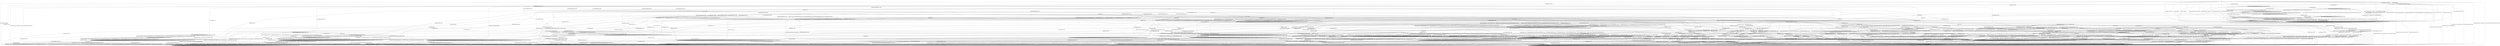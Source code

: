 digraph g {

	s0 [shape="circle" label="s0"];
	s1 [shape="circle" label="s1"];
	s2 [shape="circle" label="s2"];
	s3 [shape="circle" label="s3"];
	s4 [shape="circle" label="s4"];
	s5 [shape="circle" label="s5"];
	s6 [shape="circle" label="s6"];
	s7 [shape="circle" label="s7"];
	s8 [shape="circle" label="s8"];
	s9 [shape="circle" label="s9"];
	s10 [shape="circle" label="s10"];
	s11 [shape="circle" label="s11"];
	s12 [shape="circle" label="s12"];
	s13 [shape="circle" label="s13"];
	s14 [shape="circle" label="s14"];
	s15 [shape="circle" label="s15"];
	s16 [shape="circle" label="s16"];
	s17 [shape="circle" label="s17"];
	s18 [shape="circle" label="s18"];
	s19 [shape="circle" label="s19"];
	s20 [shape="circle" label="s20"];
	s21 [shape="circle" label="s21"];
	s22 [shape="circle" label="s22"];
	s23 [shape="circle" label="s23"];
	s24 [shape="circle" label="s24"];
	s25 [shape="circle" label="s25"];
	s26 [shape="circle" label="s26"];
	s27 [shape="circle" label="s27"];
	s28 [shape="circle" label="s28"];
	s29 [shape="circle" label="s29"];
	s30 [shape="circle" label="s30"];
	s31 [shape="circle" label="s31"];
	s32 [shape="circle" label="s32"];
	s33 [shape="circle" label="s33"];
	s34 [shape="circle" label="s34"];
	s35 [shape="circle" label="s35"];
	s36 [shape="circle" label="s36"];
	s37 [shape="circle" label="s37"];
	s38 [shape="circle" label="s38"];
	s39 [shape="circle" label="s39"];
	s40 [shape="circle" label="s40"];
	s41 [shape="circle" label="s41"];
	s42 [shape="circle" label="s42"];
	s43 [shape="circle" label="s43"];
	s44 [shape="circle" label="s44"];
	s45 [shape="circle" label="s45"];
	s46 [shape="circle" label="s46"];
	s47 [shape="circle" label="s47"];
	s48 [shape="circle" label="s48"];
	s49 [shape="circle" label="s49"];
	s50 [shape="circle" label="s50"];
	s51 [shape="circle" label="s51"];
	s52 [shape="circle" label="s52"];
	s53 [shape="circle" label="s53"];
	s54 [shape="circle" label="s54"];
	s55 [shape="circle" label="s55"];
	s56 [shape="circle" label="s56"];
	s57 [shape="circle" label="s57"];
	s58 [shape="circle" label="s58"];
	s59 [shape="circle" label="s59"];
	s60 [shape="circle" label="s60"];
	s61 [shape="circle" label="s61"];
	s62 [shape="circle" label="s62"];
	s63 [shape="circle" label="s63"];
	s64 [shape="circle" label="s64"];
	s65 [shape="circle" label="s65"];
	s66 [shape="circle" label="s66"];
	s67 [shape="circle" label="s67"];
	s68 [shape="circle" label="s68"];
	s69 [shape="circle" label="s69"];
	s70 [shape="circle" label="s70"];
	s71 [shape="circle" label="s71"];
	s72 [shape="circle" label="s72"];
	s73 [shape="circle" label="s73"];
	s74 [shape="circle" label="s74"];
	s75 [shape="circle" label="s75"];
	s76 [shape="circle" label="s76"];
	s77 [shape="circle" label="s77"];
	s78 [shape="circle" label="s78"];
	s79 [shape="circle" label="s79"];
	s80 [shape="circle" label="s80"];
	s81 [shape="circle" label="s81"];
	s0 -> s2 [label="HELLO_VERIFY_REQUEST / CLIENT_HELLO+"];
	s0 -> s7 [label="ECDH_SERVER_HELLO / CLIENT_HELLO"];
	s0 -> s1 [label="ECDH_SERVER_KEY_EXCHANGE / CLIENT_HELLO"];
	s0 -> s1 [label="RSA_SIGN_CERTIFICATE_REQUEST / CLIENT_HELLO"];
	s0 -> s1 [label="RSA_FIXED_ECDH_CERTIFICATE_REQUEST / CLIENT_HELLO"];
	s0 -> s1 [label="RSA_FIXED_DH_CERTIFICATE_REQUEST / CLIENT_HELLO"];
	s0 -> s1 [label="DSS_SIGN_CERTIFICATE_REQUEST / CLIENT_HELLO"];
	s0 -> s1 [label="DSS_FIXED_DH_CERTIFICATE_REQUEST / CLIENT_HELLO"];
	s0 -> s1 [label="ECDSA_SIGN_CERTIFICATE_REQUEST / CLIENT_HELLO"];
	s0 -> s1 [label="SERVER_HELLO_DONE / CLIENT_HELLO"];
	s0 -> s4 [label="CHANGE_CIPHER_SPEC / CLIENT_HELLO"];
	s0 -> s1 [label="FINISHED / CLIENT_HELLO"];
	s0 -> s2 [label="APPLICATION / CLIENT_HELLO"];
	s0 -> s1 [label="CERTIFICATE / CLIENT_HELLO"];
	s0 -> s5 [label="EMPTY_CERTIFICATE / CLIENT_HELLO"];
	s0 -> s3 [label="Alert(WARNING,CLOSE_NOTIFY) / CLIENT_HELLO|Alert(WARNING,CLOSE_NOTIFY)"];
	s0 -> s3 [label="Alert(FATAL,UNEXPECTED_MESSAGE) / CLIENT_HELLO"];
	s1 -> s1 [label="HELLO_VERIFY_REQUEST / TIMEOUT"];
	s1 -> s1 [label="ECDH_SERVER_HELLO / TIMEOUT"];
	s1 -> s1 [label="ECDH_SERVER_KEY_EXCHANGE / TIMEOUT"];
	s1 -> s1 [label="RSA_SIGN_CERTIFICATE_REQUEST / TIMEOUT"];
	s1 -> s1 [label="RSA_FIXED_ECDH_CERTIFICATE_REQUEST / TIMEOUT"];
	s1 -> s1 [label="RSA_FIXED_DH_CERTIFICATE_REQUEST / TIMEOUT"];
	s1 -> s1 [label="DSS_SIGN_CERTIFICATE_REQUEST / TIMEOUT"];
	s1 -> s1 [label="DSS_FIXED_DH_CERTIFICATE_REQUEST / TIMEOUT"];
	s1 -> s1 [label="ECDSA_SIGN_CERTIFICATE_REQUEST / TIMEOUT"];
	s1 -> s1 [label="SERVER_HELLO_DONE / TIMEOUT"];
	s1 -> s4 [label="CHANGE_CIPHER_SPEC / TIMEOUT"];
	s1 -> s1 [label="FINISHED / TIMEOUT"];
	s1 -> s1 [label="APPLICATION / TIMEOUT"];
	s1 -> s1 [label="CERTIFICATE / TIMEOUT"];
	s1 -> s1 [label="EMPTY_CERTIFICATE / TIMEOUT"];
	s1 -> s3 [label="Alert(WARNING,CLOSE_NOTIFY) / Alert(WARNING,CLOSE_NOTIFY)"];
	s1 -> s3 [label="Alert(FATAL,UNEXPECTED_MESSAGE) / TIMEOUT"];
	s2 -> s2 [label="HELLO_VERIFY_REQUEST / CLIENT_HELLO"];
	s2 -> s7 [label="ECDH_SERVER_HELLO / TIMEOUT"];
	s2 -> s1 [label="ECDH_SERVER_KEY_EXCHANGE / TIMEOUT"];
	s2 -> s1 [label="RSA_SIGN_CERTIFICATE_REQUEST / TIMEOUT"];
	s2 -> s1 [label="RSA_FIXED_ECDH_CERTIFICATE_REQUEST / TIMEOUT"];
	s2 -> s1 [label="RSA_FIXED_DH_CERTIFICATE_REQUEST / TIMEOUT"];
	s2 -> s1 [label="DSS_SIGN_CERTIFICATE_REQUEST / TIMEOUT"];
	s2 -> s1 [label="DSS_FIXED_DH_CERTIFICATE_REQUEST / TIMEOUT"];
	s2 -> s1 [label="ECDSA_SIGN_CERTIFICATE_REQUEST / TIMEOUT"];
	s2 -> s1 [label="SERVER_HELLO_DONE / TIMEOUT"];
	s2 -> s4 [label="CHANGE_CIPHER_SPEC / TIMEOUT"];
	s2 -> s1 [label="FINISHED / TIMEOUT"];
	s2 -> s2 [label="APPLICATION / TIMEOUT"];
	s2 -> s1 [label="CERTIFICATE / TIMEOUT"];
	s2 -> s5 [label="EMPTY_CERTIFICATE / TIMEOUT"];
	s2 -> s3 [label="Alert(WARNING,CLOSE_NOTIFY) / Alert(WARNING,CLOSE_NOTIFY)"];
	s2 -> s3 [label="Alert(FATAL,UNEXPECTED_MESSAGE) / TIMEOUT"];
	s3 -> s3 [label="HELLO_VERIFY_REQUEST / SOCKET_CLOSED"];
	s3 -> s3 [label="ECDH_SERVER_HELLO / SOCKET_CLOSED"];
	s3 -> s3 [label="ECDH_SERVER_KEY_EXCHANGE / SOCKET_CLOSED"];
	s3 -> s3 [label="RSA_SIGN_CERTIFICATE_REQUEST / SOCKET_CLOSED"];
	s3 -> s3 [label="RSA_FIXED_ECDH_CERTIFICATE_REQUEST / SOCKET_CLOSED"];
	s3 -> s3 [label="RSA_FIXED_DH_CERTIFICATE_REQUEST / SOCKET_CLOSED"];
	s3 -> s3 [label="DSS_SIGN_CERTIFICATE_REQUEST / SOCKET_CLOSED"];
	s3 -> s3 [label="DSS_FIXED_DH_CERTIFICATE_REQUEST / SOCKET_CLOSED"];
	s3 -> s3 [label="ECDSA_SIGN_CERTIFICATE_REQUEST / SOCKET_CLOSED"];
	s3 -> s3 [label="SERVER_HELLO_DONE / SOCKET_CLOSED"];
	s3 -> s3 [label="CHANGE_CIPHER_SPEC / SOCKET_CLOSED"];
	s3 -> s3 [label="FINISHED / SOCKET_CLOSED"];
	s3 -> s3 [label="APPLICATION / SOCKET_CLOSED"];
	s3 -> s3 [label="CERTIFICATE / SOCKET_CLOSED"];
	s3 -> s3 [label="EMPTY_CERTIFICATE / SOCKET_CLOSED"];
	s3 -> s3 [label="Alert(WARNING,CLOSE_NOTIFY) / SOCKET_CLOSED"];
	s3 -> s3 [label="Alert(FATAL,UNEXPECTED_MESSAGE) / SOCKET_CLOSED"];
	s4 -> s4 [label="HELLO_VERIFY_REQUEST / TIMEOUT"];
	s4 -> s4 [label="ECDH_SERVER_HELLO / TIMEOUT"];
	s4 -> s4 [label="ECDH_SERVER_KEY_EXCHANGE / TIMEOUT"];
	s4 -> s4 [label="RSA_SIGN_CERTIFICATE_REQUEST / TIMEOUT"];
	s4 -> s4 [label="RSA_FIXED_ECDH_CERTIFICATE_REQUEST / TIMEOUT"];
	s4 -> s4 [label="RSA_FIXED_DH_CERTIFICATE_REQUEST / TIMEOUT"];
	s4 -> s4 [label="DSS_SIGN_CERTIFICATE_REQUEST / TIMEOUT"];
	s4 -> s4 [label="DSS_FIXED_DH_CERTIFICATE_REQUEST / TIMEOUT"];
	s4 -> s4 [label="ECDSA_SIGN_CERTIFICATE_REQUEST / TIMEOUT"];
	s4 -> s4 [label="SERVER_HELLO_DONE / TIMEOUT"];
	s4 -> s4 [label="CHANGE_CIPHER_SPEC / TIMEOUT"];
	s4 -> s4 [label="FINISHED / TIMEOUT"];
	s4 -> s4 [label="APPLICATION / TIMEOUT"];
	s4 -> s4 [label="CERTIFICATE / TIMEOUT"];
	s4 -> s4 [label="EMPTY_CERTIFICATE / TIMEOUT"];
	s4 -> s4 [label="Alert(WARNING,CLOSE_NOTIFY) / TIMEOUT"];
	s4 -> s4 [label="Alert(FATAL,UNEXPECTED_MESSAGE) / TIMEOUT"];
	s5 -> s5 [label="HELLO_VERIFY_REQUEST / TIMEOUT"];
	s5 -> s22 [label="ECDH_SERVER_HELLO / TIMEOUT"];
	s5 -> s16 [label="ECDH_SERVER_KEY_EXCHANGE / TIMEOUT"];
	s5 -> s13 [label="RSA_SIGN_CERTIFICATE_REQUEST / TIMEOUT"];
	s5 -> s13 [label="RSA_FIXED_ECDH_CERTIFICATE_REQUEST / TIMEOUT"];
	s5 -> s13 [label="RSA_FIXED_DH_CERTIFICATE_REQUEST / TIMEOUT"];
	s5 -> s13 [label="DSS_SIGN_CERTIFICATE_REQUEST / TIMEOUT"];
	s5 -> s13 [label="DSS_FIXED_DH_CERTIFICATE_REQUEST / TIMEOUT"];
	s5 -> s13 [label="ECDSA_SIGN_CERTIFICATE_REQUEST / TIMEOUT"];
	s5 -> s5 [label="SERVER_HELLO_DONE / TIMEOUT"];
	s5 -> s6 [label="CHANGE_CIPHER_SPEC / TIMEOUT"];
	s5 -> s5 [label="FINISHED / TIMEOUT"];
	s5 -> s5 [label="APPLICATION / TIMEOUT"];
	s5 -> s1 [label="CERTIFICATE / TIMEOUT"];
	s5 -> s1 [label="EMPTY_CERTIFICATE / TIMEOUT"];
	s5 -> s3 [label="Alert(WARNING,CLOSE_NOTIFY) / Alert(WARNING,CLOSE_NOTIFY)"];
	s5 -> s3 [label="Alert(FATAL,UNEXPECTED_MESSAGE) / TIMEOUT"];
	s6 -> s3 [label="HELLO_VERIFY_REQUEST / Alert(FATAL,UNEXPECTED_MESSAGE)"];
	s6 -> s3 [label="ECDH_SERVER_HELLO / Alert(FATAL,UNEXPECTED_MESSAGE)"];
	s6 -> s3 [label="ECDH_SERVER_KEY_EXCHANGE / Alert(FATAL,UNEXPECTED_MESSAGE)"];
	s6 -> s3 [label="RSA_SIGN_CERTIFICATE_REQUEST / Alert(FATAL,UNEXPECTED_MESSAGE)"];
	s6 -> s3 [label="RSA_FIXED_ECDH_CERTIFICATE_REQUEST / Alert(FATAL,UNEXPECTED_MESSAGE)"];
	s6 -> s3 [label="RSA_FIXED_DH_CERTIFICATE_REQUEST / Alert(FATAL,UNEXPECTED_MESSAGE)"];
	s6 -> s3 [label="DSS_SIGN_CERTIFICATE_REQUEST / Alert(FATAL,UNEXPECTED_MESSAGE)"];
	s6 -> s3 [label="DSS_FIXED_DH_CERTIFICATE_REQUEST / Alert(FATAL,UNEXPECTED_MESSAGE)"];
	s6 -> s3 [label="ECDSA_SIGN_CERTIFICATE_REQUEST / Alert(FATAL,UNEXPECTED_MESSAGE)"];
	s6 -> s3 [label="SERVER_HELLO_DONE / Alert(FATAL,UNEXPECTED_MESSAGE)"];
	s6 -> s4 [label="CHANGE_CIPHER_SPEC / TIMEOUT"];
	s6 -> s3 [label="FINISHED / Alert(FATAL,UNEXPECTED_MESSAGE)"];
	s6 -> s6 [label="APPLICATION / TIMEOUT"];
	s6 -> s3 [label="CERTIFICATE / Alert(FATAL,UNEXPECTED_MESSAGE)"];
	s6 -> s3 [label="EMPTY_CERTIFICATE / Alert(FATAL,UNEXPECTED_MESSAGE)"];
	s6 -> s6 [label="Alert(WARNING,CLOSE_NOTIFY) / TIMEOUT"];
	s6 -> s6 [label="Alert(FATAL,UNEXPECTED_MESSAGE) / TIMEOUT"];
	s7 -> s49 [label="HELLO_VERIFY_REQUEST / TIMEOUT"];
	s7 -> s39 [label="ECDH_SERVER_HELLO / TIMEOUT"];
	s7 -> s9 [label="ECDH_SERVER_KEY_EXCHANGE / TIMEOUT"];
	s7 -> s69 [label="RSA_SIGN_CERTIFICATE_REQUEST / TIMEOUT"];
	s7 -> s14 [label="RSA_FIXED_ECDH_CERTIFICATE_REQUEST / TIMEOUT"];
	s7 -> s69 [label="RSA_FIXED_DH_CERTIFICATE_REQUEST / TIMEOUT"];
	s7 -> s69 [label="DSS_SIGN_CERTIFICATE_REQUEST / TIMEOUT"];
	s7 -> s69 [label="DSS_FIXED_DH_CERTIFICATE_REQUEST / TIMEOUT"];
	s7 -> s69 [label="ECDSA_SIGN_CERTIFICATE_REQUEST / TIMEOUT"];
	s7 -> s3 [label="SERVER_HELLO_DONE / Alert(FATAL,INTERNAL_ERROR)"];
	s7 -> s6 [label="CHANGE_CIPHER_SPEC / TIMEOUT"];
	s7 -> s12 [label="FINISHED / TIMEOUT"];
	s7 -> s7 [label="APPLICATION / TIMEOUT"];
	s7 -> s7 [label="CERTIFICATE / TIMEOUT"];
	s7 -> s8 [label="EMPTY_CERTIFICATE / TIMEOUT"];
	s7 -> s3 [label="Alert(WARNING,CLOSE_NOTIFY) / Alert(WARNING,CLOSE_NOTIFY)"];
	s7 -> s3 [label="Alert(FATAL,UNEXPECTED_MESSAGE) / TIMEOUT"];
	s8 -> s8 [label="HELLO_VERIFY_REQUEST / TIMEOUT"];
	s8 -> s24 [label="ECDH_SERVER_HELLO / TIMEOUT"];
	s8 -> s8 [label="ECDH_SERVER_KEY_EXCHANGE / TIMEOUT"];
	s8 -> s23 [label="RSA_SIGN_CERTIFICATE_REQUEST / TIMEOUT"];
	s8 -> s23 [label="RSA_FIXED_ECDH_CERTIFICATE_REQUEST / TIMEOUT"];
	s8 -> s23 [label="RSA_FIXED_DH_CERTIFICATE_REQUEST / TIMEOUT"];
	s8 -> s23 [label="DSS_SIGN_CERTIFICATE_REQUEST / TIMEOUT"];
	s8 -> s23 [label="DSS_FIXED_DH_CERTIFICATE_REQUEST / TIMEOUT"];
	s8 -> s23 [label="ECDSA_SIGN_CERTIFICATE_REQUEST / TIMEOUT"];
	s8 -> s3 [label="SERVER_HELLO_DONE / Alert(FATAL,BAD_CERTIFICATE)"];
	s8 -> s10 [label="CHANGE_CIPHER_SPEC / TIMEOUT"];
	s8 -> s8 [label="FINISHED / TIMEOUT"];
	s8 -> s8 [label="APPLICATION / TIMEOUT"];
	s8 -> s24 [label="CERTIFICATE / TIMEOUT"];
	s8 -> s24 [label="EMPTY_CERTIFICATE / TIMEOUT"];
	s8 -> s3 [label="Alert(WARNING,CLOSE_NOTIFY) / Alert(WARNING,CLOSE_NOTIFY)"];
	s8 -> s3 [label="Alert(FATAL,UNEXPECTED_MESSAGE) / TIMEOUT"];
	s9 -> s9 [label="HELLO_VERIFY_REQUEST / TIMEOUT"];
	s9 -> s19 [label="ECDH_SERVER_HELLO / TIMEOUT"];
	s9 -> s19 [label="ECDH_SERVER_KEY_EXCHANGE / TIMEOUT"];
	s9 -> s25 [label="RSA_SIGN_CERTIFICATE_REQUEST / TIMEOUT"];
	s9 -> s25 [label="RSA_FIXED_ECDH_CERTIFICATE_REQUEST / TIMEOUT"];
	s9 -> s25 [label="RSA_FIXED_DH_CERTIFICATE_REQUEST / TIMEOUT"];
	s9 -> s25 [label="DSS_SIGN_CERTIFICATE_REQUEST / TIMEOUT"];
	s9 -> s25 [label="DSS_FIXED_DH_CERTIFICATE_REQUEST / TIMEOUT"];
	s9 -> s25 [label="ECDSA_SIGN_CERTIFICATE_REQUEST / TIMEOUT"];
	s9 -> s3 [label="SERVER_HELLO_DONE / Alert(FATAL,HANDSHAKE_FAILURE)"];
	s9 -> s11 [label="CHANGE_CIPHER_SPEC / TIMEOUT"];
	s9 -> s9 [label="FINISHED / TIMEOUT"];
	s9 -> s9 [label="APPLICATION / TIMEOUT"];
	s9 -> s81 [label="CERTIFICATE / TIMEOUT"];
	s9 -> s81 [label="EMPTY_CERTIFICATE / TIMEOUT"];
	s9 -> s3 [label="Alert(WARNING,CLOSE_NOTIFY) / Alert(WARNING,CLOSE_NOTIFY)"];
	s9 -> s3 [label="Alert(FATAL,UNEXPECTED_MESSAGE) / TIMEOUT"];
	s10 -> s3 [label="HELLO_VERIFY_REQUEST / Alert(FATAL,BAD_CERTIFICATE)"];
	s10 -> s3 [label="ECDH_SERVER_HELLO / Alert(FATAL,BAD_CERTIFICATE)"];
	s10 -> s3 [label="ECDH_SERVER_KEY_EXCHANGE / Alert(FATAL,BAD_CERTIFICATE)"];
	s10 -> s3 [label="RSA_SIGN_CERTIFICATE_REQUEST / Alert(FATAL,BAD_CERTIFICATE)"];
	s10 -> s3 [label="RSA_FIXED_ECDH_CERTIFICATE_REQUEST / Alert(FATAL,BAD_CERTIFICATE)"];
	s10 -> s3 [label="RSA_FIXED_DH_CERTIFICATE_REQUEST / Alert(FATAL,BAD_CERTIFICATE)"];
	s10 -> s3 [label="DSS_SIGN_CERTIFICATE_REQUEST / Alert(FATAL,BAD_CERTIFICATE)"];
	s10 -> s3 [label="DSS_FIXED_DH_CERTIFICATE_REQUEST / Alert(FATAL,BAD_CERTIFICATE)"];
	s10 -> s3 [label="ECDSA_SIGN_CERTIFICATE_REQUEST / Alert(FATAL,BAD_CERTIFICATE)"];
	s10 -> s3 [label="SERVER_HELLO_DONE / Alert(FATAL,BAD_CERTIFICATE)"];
	s10 -> s4 [label="CHANGE_CIPHER_SPEC / TIMEOUT"];
	s10 -> s3 [label="FINISHED / Alert(FATAL,BAD_CERTIFICATE)"];
	s10 -> s10 [label="APPLICATION / TIMEOUT"];
	s10 -> s3 [label="CERTIFICATE / Alert(FATAL,BAD_CERTIFICATE)"];
	s10 -> s3 [label="EMPTY_CERTIFICATE / Alert(FATAL,BAD_CERTIFICATE)"];
	s10 -> s10 [label="Alert(WARNING,CLOSE_NOTIFY) / TIMEOUT"];
	s10 -> s10 [label="Alert(FATAL,UNEXPECTED_MESSAGE) / TIMEOUT"];
	s11 -> s3 [label="HELLO_VERIFY_REQUEST / Alert(FATAL,HANDSHAKE_FAILURE)"];
	s11 -> s3 [label="ECDH_SERVER_HELLO / Alert(FATAL,HANDSHAKE_FAILURE)"];
	s11 -> s3 [label="ECDH_SERVER_KEY_EXCHANGE / Alert(FATAL,HANDSHAKE_FAILURE)"];
	s11 -> s3 [label="RSA_SIGN_CERTIFICATE_REQUEST / Alert(FATAL,HANDSHAKE_FAILURE)"];
	s11 -> s3 [label="RSA_FIXED_ECDH_CERTIFICATE_REQUEST / Alert(FATAL,HANDSHAKE_FAILURE)"];
	s11 -> s3 [label="RSA_FIXED_DH_CERTIFICATE_REQUEST / Alert(FATAL,HANDSHAKE_FAILURE)"];
	s11 -> s3 [label="DSS_SIGN_CERTIFICATE_REQUEST / Alert(FATAL,HANDSHAKE_FAILURE)"];
	s11 -> s3 [label="DSS_FIXED_DH_CERTIFICATE_REQUEST / Alert(FATAL,HANDSHAKE_FAILURE)"];
	s11 -> s3 [label="ECDSA_SIGN_CERTIFICATE_REQUEST / Alert(FATAL,HANDSHAKE_FAILURE)"];
	s11 -> s3 [label="SERVER_HELLO_DONE / Alert(FATAL,HANDSHAKE_FAILURE)"];
	s11 -> s4 [label="CHANGE_CIPHER_SPEC / TIMEOUT"];
	s11 -> s3 [label="FINISHED / Alert(FATAL,HANDSHAKE_FAILURE)"];
	s11 -> s11 [label="APPLICATION / TIMEOUT"];
	s11 -> s3 [label="CERTIFICATE / Alert(FATAL,HANDSHAKE_FAILURE)"];
	s11 -> s3 [label="EMPTY_CERTIFICATE / Alert(FATAL,HANDSHAKE_FAILURE)"];
	s11 -> s11 [label="Alert(WARNING,CLOSE_NOTIFY) / TIMEOUT"];
	s11 -> s11 [label="Alert(FATAL,UNEXPECTED_MESSAGE) / TIMEOUT"];
	s12 -> s72 [label="HELLO_VERIFY_REQUEST / TIMEOUT"];
	s12 -> s20 [label="ECDH_SERVER_HELLO / TIMEOUT"];
	s12 -> s21 [label="ECDH_SERVER_KEY_EXCHANGE / TIMEOUT"];
	s12 -> s52 [label="RSA_SIGN_CERTIFICATE_REQUEST / TIMEOUT"];
	s12 -> s52 [label="RSA_FIXED_ECDH_CERTIFICATE_REQUEST / TIMEOUT"];
	s12 -> s52 [label="RSA_FIXED_DH_CERTIFICATE_REQUEST / TIMEOUT"];
	s12 -> s52 [label="DSS_SIGN_CERTIFICATE_REQUEST / TIMEOUT"];
	s12 -> s52 [label="DSS_FIXED_DH_CERTIFICATE_REQUEST / TIMEOUT"];
	s12 -> s52 [label="ECDSA_SIGN_CERTIFICATE_REQUEST / TIMEOUT"];
	s12 -> s3 [label="SERVER_HELLO_DONE / Alert(FATAL,UNEXPECTED_MESSAGE)"];
	s12 -> s6 [label="CHANGE_CIPHER_SPEC / TIMEOUT"];
	s12 -> s20 [label="FINISHED / TIMEOUT"];
	s12 -> s12 [label="APPLICATION / TIMEOUT"];
	s12 -> s38 [label="CERTIFICATE / TIMEOUT"];
	s12 -> s38 [label="EMPTY_CERTIFICATE / TIMEOUT"];
	s12 -> s3 [label="Alert(WARNING,CLOSE_NOTIFY) / Alert(WARNING,CLOSE_NOTIFY)"];
	s12 -> s3 [label="Alert(FATAL,UNEXPECTED_MESSAGE) / TIMEOUT"];
	s13 -> s13 [label="HELLO_VERIFY_REQUEST / TIMEOUT"];
	s13 -> s51 [label="ECDH_SERVER_HELLO / TIMEOUT"];
	s13 -> s13 [label="ECDH_SERVER_KEY_EXCHANGE / TIMEOUT"];
	s13 -> s1 [label="RSA_SIGN_CERTIFICATE_REQUEST / TIMEOUT"];
	s13 -> s1 [label="RSA_FIXED_ECDH_CERTIFICATE_REQUEST / TIMEOUT"];
	s13 -> s1 [label="RSA_FIXED_DH_CERTIFICATE_REQUEST / TIMEOUT"];
	s13 -> s1 [label="DSS_SIGN_CERTIFICATE_REQUEST / TIMEOUT"];
	s13 -> s1 [label="DSS_FIXED_DH_CERTIFICATE_REQUEST / TIMEOUT"];
	s13 -> s1 [label="ECDSA_SIGN_CERTIFICATE_REQUEST / TIMEOUT"];
	s13 -> s26 [label="SERVER_HELLO_DONE / TIMEOUT"];
	s13 -> s6 [label="CHANGE_CIPHER_SPEC / TIMEOUT"];
	s13 -> s13 [label="FINISHED / TIMEOUT"];
	s13 -> s13 [label="APPLICATION / TIMEOUT"];
	s13 -> s1 [label="CERTIFICATE / TIMEOUT"];
	s13 -> s1 [label="EMPTY_CERTIFICATE / TIMEOUT"];
	s13 -> s3 [label="Alert(WARNING,CLOSE_NOTIFY) / Alert(WARNING,CLOSE_NOTIFY)"];
	s13 -> s3 [label="Alert(FATAL,UNEXPECTED_MESSAGE) / TIMEOUT"];
	s14 -> s61 [label="HELLO_VERIFY_REQUEST / TIMEOUT"];
	s14 -> s42 [label="ECDH_SERVER_HELLO / TIMEOUT"];
	s14 -> s25 [label="ECDH_SERVER_KEY_EXCHANGE / TIMEOUT"];
	s14 -> s15 [label="RSA_SIGN_CERTIFICATE_REQUEST / TIMEOUT"];
	s14 -> s53 [label="RSA_FIXED_ECDH_CERTIFICATE_REQUEST / TIMEOUT"];
	s14 -> s53 [label="RSA_FIXED_DH_CERTIFICATE_REQUEST / TIMEOUT"];
	s14 -> s53 [label="DSS_SIGN_CERTIFICATE_REQUEST / TIMEOUT"];
	s14 -> s45 [label="DSS_FIXED_DH_CERTIFICATE_REQUEST / TIMEOUT"];
	s14 -> s53 [label="ECDSA_SIGN_CERTIFICATE_REQUEST / TIMEOUT"];
	s14 -> s3 [label="SERVER_HELLO_DONE / TIMEOUT"];
	s14 -> s6 [label="CHANGE_CIPHER_SPEC / TIMEOUT"];
	s14 -> s52 [label="FINISHED / TIMEOUT"];
	s14 -> s69 [label="APPLICATION / TIMEOUT"];
	s14 -> s70 [label="CERTIFICATE / TIMEOUT"];
	s14 -> s23 [label="EMPTY_CERTIFICATE / TIMEOUT"];
	s14 -> s3 [label="Alert(WARNING,CLOSE_NOTIFY) / Alert(WARNING,CLOSE_NOTIFY)"];
	s14 -> s3 [label="Alert(FATAL,UNEXPECTED_MESSAGE) / TIMEOUT"];
	s15 -> s20 [label="HELLO_VERIFY_REQUEST / TIMEOUT"];
	s15 -> s42 [label="ECDH_SERVER_HELLO / TIMEOUT"];
	s15 -> s19 [label="ECDH_SERVER_KEY_EXCHANGE / TIMEOUT"];
	s15 -> s53 [label="RSA_SIGN_CERTIFICATE_REQUEST / TIMEOUT"];
	s15 -> s53 [label="RSA_FIXED_ECDH_CERTIFICATE_REQUEST / TIMEOUT"];
	s15 -> s53 [label="RSA_FIXED_DH_CERTIFICATE_REQUEST / TIMEOUT"];
	s15 -> s53 [label="DSS_SIGN_CERTIFICATE_REQUEST / TIMEOUT"];
	s15 -> s53 [label="DSS_FIXED_DH_CERTIFICATE_REQUEST / TIMEOUT"];
	s15 -> s53 [label="ECDSA_SIGN_CERTIFICATE_REQUEST / TIMEOUT"];
	s15 -> s17 [label="SERVER_HELLO_DONE / TIMEOUT"];
	s15 -> s6 [label="CHANGE_CIPHER_SPEC / TIMEOUT"];
	s15 -> s20 [label="FINISHED / TIMEOUT"];
	s15 -> s53 [label="APPLICATION / TIMEOUT"];
	s15 -> s27 [label="CERTIFICATE / TIMEOUT"];
	s15 -> s24 [label="EMPTY_CERTIFICATE / TIMEOUT"];
	s15 -> s3 [label="Alert(WARNING,CLOSE_NOTIFY) / Alert(WARNING,CLOSE_NOTIFY)"];
	s15 -> s3 [label="Alert(FATAL,UNEXPECTED_MESSAGE) / TIMEOUT"];
	s16 -> s16 [label="HELLO_VERIFY_REQUEST / TIMEOUT"];
	s16 -> s16 [label="ECDH_SERVER_HELLO / TIMEOUT"];
	s16 -> s1 [label="ECDH_SERVER_KEY_EXCHANGE / TIMEOUT"];
	s16 -> s13 [label="RSA_SIGN_CERTIFICATE_REQUEST / TIMEOUT"];
	s16 -> s13 [label="RSA_FIXED_ECDH_CERTIFICATE_REQUEST / TIMEOUT"];
	s16 -> s13 [label="RSA_FIXED_DH_CERTIFICATE_REQUEST / TIMEOUT"];
	s16 -> s13 [label="DSS_SIGN_CERTIFICATE_REQUEST / TIMEOUT"];
	s16 -> s13 [label="DSS_FIXED_DH_CERTIFICATE_REQUEST / TIMEOUT"];
	s16 -> s13 [label="ECDSA_SIGN_CERTIFICATE_REQUEST / TIMEOUT"];
	s16 -> s16 [label="SERVER_HELLO_DONE / TIMEOUT"];
	s16 -> s6 [label="CHANGE_CIPHER_SPEC / TIMEOUT"];
	s16 -> s16 [label="FINISHED / TIMEOUT"];
	s16 -> s16 [label="APPLICATION / TIMEOUT"];
	s16 -> s1 [label="CERTIFICATE / TIMEOUT"];
	s16 -> s1 [label="EMPTY_CERTIFICATE / TIMEOUT"];
	s16 -> s3 [label="Alert(WARNING,CLOSE_NOTIFY) / Alert(WARNING,CLOSE_NOTIFY)"];
	s16 -> s3 [label="Alert(FATAL,UNEXPECTED_MESSAGE) / TIMEOUT"];
	s17 -> s17 [label="HELLO_VERIFY_REQUEST / TIMEOUT"];
	s17 -> s17 [label="ECDH_SERVER_HELLO / TIMEOUT"];
	s17 -> s17 [label="ECDH_SERVER_KEY_EXCHANGE / TIMEOUT"];
	s17 -> s17 [label="RSA_SIGN_CERTIFICATE_REQUEST / TIMEOUT"];
	s17 -> s17 [label="RSA_FIXED_ECDH_CERTIFICATE_REQUEST / TIMEOUT"];
	s17 -> s17 [label="RSA_FIXED_DH_CERTIFICATE_REQUEST / TIMEOUT"];
	s17 -> s17 [label="DSS_SIGN_CERTIFICATE_REQUEST / TIMEOUT"];
	s17 -> s17 [label="DSS_FIXED_DH_CERTIFICATE_REQUEST / TIMEOUT"];
	s17 -> s17 [label="ECDSA_SIGN_CERTIFICATE_REQUEST / TIMEOUT"];
	s17 -> s17 [label="SERVER_HELLO_DONE / TIMEOUT"];
	s17 -> s18 [label="CHANGE_CIPHER_SPEC / TIMEOUT"];
	s17 -> s17 [label="FINISHED / TIMEOUT"];
	s17 -> s17 [label="APPLICATION / TIMEOUT"];
	s17 -> s17 [label="CERTIFICATE / TIMEOUT"];
	s17 -> s17 [label="EMPTY_CERTIFICATE / TIMEOUT"];
	s17 -> s3 [label="Alert(WARNING,CLOSE_NOTIFY) / Alert(WARNING,CLOSE_NOTIFY)"];
	s17 -> s3 [label="Alert(FATAL,UNEXPECTED_MESSAGE) / TIMEOUT"];
	s18 -> s3 [label="HELLO_VERIFY_REQUEST / TIMEOUT"];
	s18 -> s3 [label="ECDH_SERVER_HELLO / TIMEOUT"];
	s18 -> s3 [label="ECDH_SERVER_KEY_EXCHANGE / TIMEOUT"];
	s18 -> s3 [label="RSA_SIGN_CERTIFICATE_REQUEST / TIMEOUT"];
	s18 -> s3 [label="RSA_FIXED_ECDH_CERTIFICATE_REQUEST / TIMEOUT"];
	s18 -> s3 [label="RSA_FIXED_DH_CERTIFICATE_REQUEST / TIMEOUT"];
	s18 -> s3 [label="DSS_SIGN_CERTIFICATE_REQUEST / TIMEOUT"];
	s18 -> s3 [label="DSS_FIXED_DH_CERTIFICATE_REQUEST / TIMEOUT"];
	s18 -> s3 [label="ECDSA_SIGN_CERTIFICATE_REQUEST / TIMEOUT"];
	s18 -> s3 [label="SERVER_HELLO_DONE / TIMEOUT"];
	s18 -> s4 [label="CHANGE_CIPHER_SPEC / TIMEOUT"];
	s18 -> s3 [label="FINISHED / TIMEOUT"];
	s18 -> s18 [label="APPLICATION / TIMEOUT"];
	s18 -> s3 [label="CERTIFICATE / TIMEOUT"];
	s18 -> s3 [label="EMPTY_CERTIFICATE / TIMEOUT"];
	s18 -> s18 [label="Alert(WARNING,CLOSE_NOTIFY) / TIMEOUT"];
	s18 -> s18 [label="Alert(FATAL,UNEXPECTED_MESSAGE) / TIMEOUT"];
	s19 -> s19 [label="HELLO_VERIFY_REQUEST / TIMEOUT"];
	s19 -> s19 [label="ECDH_SERVER_HELLO / TIMEOUT"];
	s19 -> s19 [label="ECDH_SERVER_KEY_EXCHANGE / TIMEOUT"];
	s19 -> s19 [label="RSA_SIGN_CERTIFICATE_REQUEST / TIMEOUT"];
	s19 -> s19 [label="RSA_FIXED_ECDH_CERTIFICATE_REQUEST / TIMEOUT"];
	s19 -> s19 [label="RSA_FIXED_DH_CERTIFICATE_REQUEST / TIMEOUT"];
	s19 -> s19 [label="DSS_SIGN_CERTIFICATE_REQUEST / TIMEOUT"];
	s19 -> s19 [label="DSS_FIXED_DH_CERTIFICATE_REQUEST / TIMEOUT"];
	s19 -> s19 [label="ECDSA_SIGN_CERTIFICATE_REQUEST / TIMEOUT"];
	s19 -> s19 [label="SERVER_HELLO_DONE / TIMEOUT"];
	s19 -> s11 [label="CHANGE_CIPHER_SPEC / TIMEOUT"];
	s19 -> s19 [label="FINISHED / TIMEOUT"];
	s19 -> s19 [label="APPLICATION / TIMEOUT"];
	s19 -> s19 [label="CERTIFICATE / TIMEOUT"];
	s19 -> s19 [label="EMPTY_CERTIFICATE / TIMEOUT"];
	s19 -> s3 [label="Alert(WARNING,CLOSE_NOTIFY) / Alert(WARNING,CLOSE_NOTIFY)"];
	s19 -> s3 [label="Alert(FATAL,UNEXPECTED_MESSAGE) / TIMEOUT"];
	s20 -> s20 [label="HELLO_VERIFY_REQUEST / TIMEOUT"];
	s20 -> s20 [label="ECDH_SERVER_HELLO / TIMEOUT"];
	s20 -> s20 [label="ECDH_SERVER_KEY_EXCHANGE / TIMEOUT"];
	s20 -> s20 [label="RSA_SIGN_CERTIFICATE_REQUEST / TIMEOUT"];
	s20 -> s20 [label="RSA_FIXED_ECDH_CERTIFICATE_REQUEST / TIMEOUT"];
	s20 -> s20 [label="RSA_FIXED_DH_CERTIFICATE_REQUEST / TIMEOUT"];
	s20 -> s20 [label="DSS_SIGN_CERTIFICATE_REQUEST / TIMEOUT"];
	s20 -> s20 [label="DSS_FIXED_DH_CERTIFICATE_REQUEST / TIMEOUT"];
	s20 -> s20 [label="ECDSA_SIGN_CERTIFICATE_REQUEST / TIMEOUT"];
	s20 -> s20 [label="SERVER_HELLO_DONE / TIMEOUT"];
	s20 -> s6 [label="CHANGE_CIPHER_SPEC / TIMEOUT"];
	s20 -> s20 [label="FINISHED / TIMEOUT"];
	s20 -> s20 [label="APPLICATION / TIMEOUT"];
	s20 -> s20 [label="CERTIFICATE / TIMEOUT"];
	s20 -> s20 [label="EMPTY_CERTIFICATE / TIMEOUT"];
	s20 -> s3 [label="Alert(WARNING,CLOSE_NOTIFY) / Alert(WARNING,CLOSE_NOTIFY)"];
	s20 -> s3 [label="Alert(FATAL,UNEXPECTED_MESSAGE) / TIMEOUT"];
	s21 -> s76 [label="HELLO_VERIFY_REQUEST / TIMEOUT"];
	s21 -> s20 [label="ECDH_SERVER_HELLO / TIMEOUT"];
	s21 -> s20 [label="ECDH_SERVER_KEY_EXCHANGE / TIMEOUT"];
	s21 -> s43 [label="RSA_SIGN_CERTIFICATE_REQUEST / TIMEOUT"];
	s21 -> s43 [label="RSA_FIXED_ECDH_CERTIFICATE_REQUEST / TIMEOUT"];
	s21 -> s43 [label="RSA_FIXED_DH_CERTIFICATE_REQUEST / TIMEOUT"];
	s21 -> s43 [label="DSS_SIGN_CERTIFICATE_REQUEST / TIMEOUT"];
	s21 -> s43 [label="DSS_FIXED_DH_CERTIFICATE_REQUEST / TIMEOUT"];
	s21 -> s43 [label="ECDSA_SIGN_CERTIFICATE_REQUEST / TIMEOUT"];
	s21 -> s3 [label="SERVER_HELLO_DONE / Alert(FATAL,UNEXPECTED_MESSAGE)"];
	s21 -> s6 [label="CHANGE_CIPHER_SPEC / TIMEOUT"];
	s21 -> s20 [label="FINISHED / TIMEOUT"];
	s21 -> s21 [label="APPLICATION / TIMEOUT"];
	s21 -> s21 [label="CERTIFICATE / TIMEOUT"];
	s21 -> s21 [label="EMPTY_CERTIFICATE / TIMEOUT"];
	s21 -> s3 [label="Alert(WARNING,CLOSE_NOTIFY) / Alert(WARNING,CLOSE_NOTIFY)"];
	s21 -> s3 [label="Alert(FATAL,UNEXPECTED_MESSAGE) / TIMEOUT"];
	s22 -> s22 [label="HELLO_VERIFY_REQUEST / TIMEOUT"];
	s22 -> s1 [label="ECDH_SERVER_HELLO / TIMEOUT"];
	s22 -> s16 [label="ECDH_SERVER_KEY_EXCHANGE / TIMEOUT"];
	s22 -> s51 [label="RSA_SIGN_CERTIFICATE_REQUEST / TIMEOUT"];
	s22 -> s51 [label="RSA_FIXED_ECDH_CERTIFICATE_REQUEST / TIMEOUT"];
	s22 -> s51 [label="RSA_FIXED_DH_CERTIFICATE_REQUEST / TIMEOUT"];
	s22 -> s51 [label="DSS_SIGN_CERTIFICATE_REQUEST / TIMEOUT"];
	s22 -> s51 [label="DSS_FIXED_DH_CERTIFICATE_REQUEST / TIMEOUT"];
	s22 -> s51 [label="ECDSA_SIGN_CERTIFICATE_REQUEST / TIMEOUT"];
	s22 -> s22 [label="SERVER_HELLO_DONE / TIMEOUT"];
	s22 -> s6 [label="CHANGE_CIPHER_SPEC / TIMEOUT"];
	s22 -> s22 [label="FINISHED / TIMEOUT"];
	s22 -> s22 [label="APPLICATION / TIMEOUT"];
	s22 -> s1 [label="CERTIFICATE / TIMEOUT"];
	s22 -> s1 [label="EMPTY_CERTIFICATE / TIMEOUT"];
	s22 -> s3 [label="Alert(WARNING,CLOSE_NOTIFY) / Alert(WARNING,CLOSE_NOTIFY)"];
	s22 -> s3 [label="Alert(FATAL,UNEXPECTED_MESSAGE) / TIMEOUT"];
	s23 -> s23 [label="HELLO_VERIFY_REQUEST / TIMEOUT"];
	s23 -> s24 [label="ECDH_SERVER_HELLO / TIMEOUT"];
	s23 -> s23 [label="ECDH_SERVER_KEY_EXCHANGE / TIMEOUT"];
	s23 -> s24 [label="RSA_SIGN_CERTIFICATE_REQUEST / TIMEOUT"];
	s23 -> s24 [label="RSA_FIXED_ECDH_CERTIFICATE_REQUEST / TIMEOUT"];
	s23 -> s24 [label="RSA_FIXED_DH_CERTIFICATE_REQUEST / TIMEOUT"];
	s23 -> s24 [label="DSS_SIGN_CERTIFICATE_REQUEST / TIMEOUT"];
	s23 -> s24 [label="DSS_FIXED_DH_CERTIFICATE_REQUEST / TIMEOUT"];
	s23 -> s24 [label="ECDSA_SIGN_CERTIFICATE_REQUEST / TIMEOUT"];
	s23 -> s3 [label="SERVER_HELLO_DONE / Alert(FATAL,BAD_CERTIFICATE)"];
	s23 -> s10 [label="CHANGE_CIPHER_SPEC / TIMEOUT"];
	s23 -> s23 [label="FINISHED / TIMEOUT"];
	s23 -> s23 [label="APPLICATION / TIMEOUT"];
	s23 -> s24 [label="CERTIFICATE / TIMEOUT"];
	s23 -> s24 [label="EMPTY_CERTIFICATE / TIMEOUT"];
	s23 -> s3 [label="Alert(WARNING,CLOSE_NOTIFY) / Alert(WARNING,CLOSE_NOTIFY)"];
	s23 -> s3 [label="Alert(FATAL,UNEXPECTED_MESSAGE) / TIMEOUT"];
	s24 -> s24 [label="HELLO_VERIFY_REQUEST / TIMEOUT"];
	s24 -> s24 [label="ECDH_SERVER_HELLO / TIMEOUT"];
	s24 -> s24 [label="ECDH_SERVER_KEY_EXCHANGE / TIMEOUT"];
	s24 -> s24 [label="RSA_SIGN_CERTIFICATE_REQUEST / TIMEOUT"];
	s24 -> s24 [label="RSA_FIXED_ECDH_CERTIFICATE_REQUEST / TIMEOUT"];
	s24 -> s24 [label="RSA_FIXED_DH_CERTIFICATE_REQUEST / TIMEOUT"];
	s24 -> s24 [label="DSS_SIGN_CERTIFICATE_REQUEST / TIMEOUT"];
	s24 -> s24 [label="DSS_FIXED_DH_CERTIFICATE_REQUEST / TIMEOUT"];
	s24 -> s24 [label="ECDSA_SIGN_CERTIFICATE_REQUEST / TIMEOUT"];
	s24 -> s24 [label="SERVER_HELLO_DONE / TIMEOUT"];
	s24 -> s10 [label="CHANGE_CIPHER_SPEC / TIMEOUT"];
	s24 -> s24 [label="FINISHED / TIMEOUT"];
	s24 -> s24 [label="APPLICATION / TIMEOUT"];
	s24 -> s24 [label="CERTIFICATE / TIMEOUT"];
	s24 -> s24 [label="EMPTY_CERTIFICATE / TIMEOUT"];
	s24 -> s3 [label="Alert(WARNING,CLOSE_NOTIFY) / Alert(WARNING,CLOSE_NOTIFY)"];
	s24 -> s3 [label="Alert(FATAL,UNEXPECTED_MESSAGE) / TIMEOUT"];
	s25 -> s25 [label="HELLO_VERIFY_REQUEST / TIMEOUT"];
	s25 -> s19 [label="ECDH_SERVER_HELLO / TIMEOUT"];
	s25 -> s19 [label="ECDH_SERVER_KEY_EXCHANGE / TIMEOUT"];
	s25 -> s19 [label="RSA_SIGN_CERTIFICATE_REQUEST / TIMEOUT"];
	s25 -> s19 [label="RSA_FIXED_ECDH_CERTIFICATE_REQUEST / TIMEOUT"];
	s25 -> s19 [label="RSA_FIXED_DH_CERTIFICATE_REQUEST / TIMEOUT"];
	s25 -> s19 [label="DSS_SIGN_CERTIFICATE_REQUEST / TIMEOUT"];
	s25 -> s19 [label="DSS_FIXED_DH_CERTIFICATE_REQUEST / TIMEOUT"];
	s25 -> s19 [label="ECDSA_SIGN_CERTIFICATE_REQUEST / TIMEOUT"];
	s25 -> s3 [label="SERVER_HELLO_DONE / Alert(FATAL,HANDSHAKE_FAILURE)"];
	s25 -> s11 [label="CHANGE_CIPHER_SPEC / TIMEOUT"];
	s25 -> s25 [label="FINISHED / TIMEOUT"];
	s25 -> s25 [label="APPLICATION / TIMEOUT"];
	s25 -> s25 [label="CERTIFICATE / TIMEOUT"];
	s25 -> s25 [label="EMPTY_CERTIFICATE / TIMEOUT"];
	s25 -> s3 [label="Alert(WARNING,CLOSE_NOTIFY) / Alert(WARNING,CLOSE_NOTIFY)"];
	s25 -> s3 [label="Alert(FATAL,UNEXPECTED_MESSAGE) / TIMEOUT"];
	s26 -> s26 [label="HELLO_VERIFY_REQUEST / TIMEOUT"];
	s26 -> s26 [label="ECDH_SERVER_HELLO / TIMEOUT"];
	s26 -> s26 [label="ECDH_SERVER_KEY_EXCHANGE / TIMEOUT"];
	s26 -> s1 [label="RSA_SIGN_CERTIFICATE_REQUEST / TIMEOUT"];
	s26 -> s1 [label="RSA_FIXED_ECDH_CERTIFICATE_REQUEST / TIMEOUT"];
	s26 -> s1 [label="RSA_FIXED_DH_CERTIFICATE_REQUEST / TIMEOUT"];
	s26 -> s1 [label="DSS_SIGN_CERTIFICATE_REQUEST / TIMEOUT"];
	s26 -> s1 [label="DSS_FIXED_DH_CERTIFICATE_REQUEST / TIMEOUT"];
	s26 -> s1 [label="ECDSA_SIGN_CERTIFICATE_REQUEST / TIMEOUT"];
	s26 -> s1 [label="SERVER_HELLO_DONE / TIMEOUT"];
	s26 -> s6 [label="CHANGE_CIPHER_SPEC / TIMEOUT"];
	s26 -> s26 [label="FINISHED / TIMEOUT"];
	s26 -> s26 [label="APPLICATION / TIMEOUT"];
	s26 -> s1 [label="CERTIFICATE / TIMEOUT"];
	s26 -> s1 [label="EMPTY_CERTIFICATE / TIMEOUT"];
	s26 -> s3 [label="Alert(WARNING,CLOSE_NOTIFY) / Alert(WARNING,CLOSE_NOTIFY)"];
	s26 -> s3 [label="Alert(FATAL,UNEXPECTED_MESSAGE) / TIMEOUT"];
	s27 -> s20 [label="HELLO_VERIFY_REQUEST / TIMEOUT"];
	s27 -> s63 [label="ECDH_SERVER_HELLO / TIMEOUT"];
	s27 -> s28 [label="ECDH_SERVER_KEY_EXCHANGE / TIMEOUT"];
	s27 -> s46 [label="RSA_SIGN_CERTIFICATE_REQUEST / TIMEOUT"];
	s27 -> s46 [label="RSA_FIXED_ECDH_CERTIFICATE_REQUEST / TIMEOUT"];
	s27 -> s46 [label="RSA_FIXED_DH_CERTIFICATE_REQUEST / TIMEOUT"];
	s27 -> s46 [label="DSS_SIGN_CERTIFICATE_REQUEST / TIMEOUT"];
	s27 -> s46 [label="DSS_FIXED_DH_CERTIFICATE_REQUEST / TIMEOUT"];
	s27 -> s46 [label="ECDSA_SIGN_CERTIFICATE_REQUEST / TIMEOUT"];
	s27 -> s17 [label="SERVER_HELLO_DONE / TIMEOUT"];
	s27 -> s6 [label="CHANGE_CIPHER_SPEC / TIMEOUT"];
	s27 -> s20 [label="FINISHED / TIMEOUT"];
	s27 -> s46 [label="APPLICATION / TIMEOUT"];
	s27 -> s46 [label="CERTIFICATE / TIMEOUT"];
	s27 -> s46 [label="EMPTY_CERTIFICATE / TIMEOUT"];
	s27 -> s3 [label="Alert(WARNING,CLOSE_NOTIFY) / Alert(WARNING,CLOSE_NOTIFY)"];
	s27 -> s3 [label="Alert(FATAL,UNEXPECTED_MESSAGE) / TIMEOUT"];
	s28 -> s20 [label="HELLO_VERIFY_REQUEST / TIMEOUT"];
	s28 -> s30 [label="ECDH_SERVER_HELLO / TIMEOUT"];
	s28 -> s68 [label="ECDH_SERVER_KEY_EXCHANGE / TIMEOUT"];
	s28 -> s68 [label="RSA_SIGN_CERTIFICATE_REQUEST / TIMEOUT"];
	s28 -> s68 [label="RSA_FIXED_ECDH_CERTIFICATE_REQUEST / TIMEOUT"];
	s28 -> s68 [label="RSA_FIXED_DH_CERTIFICATE_REQUEST / TIMEOUT"];
	s28 -> s68 [label="DSS_SIGN_CERTIFICATE_REQUEST / TIMEOUT"];
	s28 -> s68 [label="DSS_FIXED_DH_CERTIFICATE_REQUEST / TIMEOUT"];
	s28 -> s47 [label="ECDSA_SIGN_CERTIFICATE_REQUEST / TIMEOUT"];
	s28 -> s29 [label="SERVER_HELLO_DONE / TIMEOUT"];
	s28 -> s6 [label="CHANGE_CIPHER_SPEC / TIMEOUT"];
	s28 -> s20 [label="FINISHED / TIMEOUT"];
	s28 -> s68 [label="APPLICATION / TIMEOUT"];
	s28 -> s68 [label="CERTIFICATE / TIMEOUT"];
	s28 -> s68 [label="EMPTY_CERTIFICATE / TIMEOUT"];
	s28 -> s3 [label="Alert(WARNING,CLOSE_NOTIFY) / Alert(WARNING,CLOSE_NOTIFY)"];
	s28 -> s3 [label="Alert(FATAL,UNEXPECTED_MESSAGE) / TIMEOUT"];
	s29 -> s33 [label="HELLO_VERIFY_REQUEST / TIMEOUT"];
	s29 -> s31 [label="ECDH_SERVER_HELLO / TIMEOUT"];
	s29 -> s29 [label="ECDH_SERVER_KEY_EXCHANGE / TIMEOUT"];
	s29 -> s29 [label="RSA_SIGN_CERTIFICATE_REQUEST / TIMEOUT"];
	s29 -> s29 [label="RSA_FIXED_ECDH_CERTIFICATE_REQUEST / TIMEOUT"];
	s29 -> s29 [label="RSA_FIXED_DH_CERTIFICATE_REQUEST / TIMEOUT"];
	s29 -> s29 [label="DSS_SIGN_CERTIFICATE_REQUEST / TIMEOUT"];
	s29 -> s29 [label="DSS_FIXED_DH_CERTIFICATE_REQUEST / TIMEOUT"];
	s29 -> s29 [label="ECDSA_SIGN_CERTIFICATE_REQUEST / TIMEOUT"];
	s29 -> s29 [label="SERVER_HELLO_DONE / TIMEOUT"];
	s29 -> s34 [label="CHANGE_CIPHER_SPEC / TIMEOUT"];
	s29 -> s33 [label="FINISHED / TIMEOUT"];
	s29 -> s29 [label="APPLICATION / TIMEOUT"];
	s29 -> s29 [label="CERTIFICATE / TIMEOUT"];
	s29 -> s29 [label="EMPTY_CERTIFICATE / TIMEOUT"];
	s29 -> s3 [label="Alert(WARNING,CLOSE_NOTIFY) / Alert(WARNING,CLOSE_NOTIFY)"];
	s29 -> s3 [label="Alert(FATAL,UNEXPECTED_MESSAGE) / TIMEOUT"];
	s30 -> s20 [label="HELLO_VERIFY_REQUEST / TIMEOUT"];
	s30 -> s62 [label="ECDH_SERVER_HELLO / TIMEOUT"];
	s30 -> s62 [label="ECDH_SERVER_KEY_EXCHANGE / TIMEOUT"];
	s30 -> s32 [label="RSA_SIGN_CERTIFICATE_REQUEST / TIMEOUT"];
	s30 -> s62 [label="RSA_FIXED_ECDH_CERTIFICATE_REQUEST / TIMEOUT"];
	s30 -> s62 [label="RSA_FIXED_DH_CERTIFICATE_REQUEST / TIMEOUT"];
	s30 -> s62 [label="DSS_SIGN_CERTIFICATE_REQUEST / TIMEOUT"];
	s30 -> s62 [label="DSS_FIXED_DH_CERTIFICATE_REQUEST / TIMEOUT"];
	s30 -> s62 [label="ECDSA_SIGN_CERTIFICATE_REQUEST / TIMEOUT"];
	s30 -> s31 [label="SERVER_HELLO_DONE / TIMEOUT"];
	s30 -> s6 [label="CHANGE_CIPHER_SPEC / TIMEOUT"];
	s30 -> s20 [label="FINISHED / TIMEOUT"];
	s30 -> s62 [label="APPLICATION / TIMEOUT"];
	s30 -> s62 [label="CERTIFICATE / TIMEOUT"];
	s30 -> s62 [label="EMPTY_CERTIFICATE / TIMEOUT"];
	s30 -> s3 [label="Alert(WARNING,CLOSE_NOTIFY) / Alert(WARNING,CLOSE_NOTIFY)"];
	s30 -> s3 [label="Alert(FATAL,UNEXPECTED_MESSAGE) / TIMEOUT"];
	s31 -> s31 [label="HELLO_VERIFY_REQUEST / TIMEOUT"];
	s31 -> s31 [label="ECDH_SERVER_HELLO / TIMEOUT"];
	s31 -> s31 [label="ECDH_SERVER_KEY_EXCHANGE / TIMEOUT"];
	s31 -> s31 [label="RSA_SIGN_CERTIFICATE_REQUEST / TIMEOUT"];
	s31 -> s31 [label="RSA_FIXED_ECDH_CERTIFICATE_REQUEST / TIMEOUT"];
	s31 -> s31 [label="RSA_FIXED_DH_CERTIFICATE_REQUEST / TIMEOUT"];
	s31 -> s31 [label="DSS_SIGN_CERTIFICATE_REQUEST / TIMEOUT"];
	s31 -> s31 [label="DSS_FIXED_DH_CERTIFICATE_REQUEST / TIMEOUT"];
	s31 -> s31 [label="ECDSA_SIGN_CERTIFICATE_REQUEST / TIMEOUT"];
	s31 -> s31 [label="SERVER_HELLO_DONE / TIMEOUT"];
	s31 -> s35 [label="CHANGE_CIPHER_SPEC / TIMEOUT"];
	s31 -> s31 [label="FINISHED / TIMEOUT"];
	s31 -> s31 [label="APPLICATION / TIMEOUT"];
	s31 -> s31 [label="CERTIFICATE / TIMEOUT"];
	s31 -> s31 [label="EMPTY_CERTIFICATE / TIMEOUT"];
	s31 -> s3 [label="Alert(WARNING,CLOSE_NOTIFY) / Alert(WARNING,CLOSE_NOTIFY)"];
	s31 -> s3 [label="Alert(FATAL,UNEXPECTED_MESSAGE) / TIMEOUT"];
	s32 -> s20 [label="HELLO_VERIFY_REQUEST / TIMEOUT"];
	s32 -> s62 [label="ECDH_SERVER_HELLO / TIMEOUT"];
	s32 -> s62 [label="ECDH_SERVER_KEY_EXCHANGE / TIMEOUT"];
	s32 -> s62 [label="RSA_SIGN_CERTIFICATE_REQUEST / TIMEOUT"];
	s32 -> s62 [label="RSA_FIXED_ECDH_CERTIFICATE_REQUEST / TIMEOUT"];
	s32 -> s62 [label="RSA_FIXED_DH_CERTIFICATE_REQUEST / TIMEOUT"];
	s32 -> s62 [label="DSS_SIGN_CERTIFICATE_REQUEST / TIMEOUT"];
	s32 -> s62 [label="DSS_FIXED_DH_CERTIFICATE_REQUEST / TIMEOUT"];
	s32 -> s62 [label="ECDSA_SIGN_CERTIFICATE_REQUEST / TIMEOUT"];
	s32 -> s37 [label="SERVER_HELLO_DONE / TIMEOUT"];
	s32 -> s6 [label="CHANGE_CIPHER_SPEC / TIMEOUT"];
	s32 -> s20 [label="FINISHED / TIMEOUT"];
	s32 -> s62 [label="APPLICATION / TIMEOUT"];
	s32 -> s62 [label="CERTIFICATE / TIMEOUT"];
	s32 -> s62 [label="EMPTY_CERTIFICATE / TIMEOUT"];
	s32 -> s3 [label="Alert(WARNING,CLOSE_NOTIFY) / Alert(WARNING,CLOSE_NOTIFY)"];
	s32 -> s3 [label="Alert(FATAL,UNEXPECTED_MESSAGE) / TIMEOUT"];
	s33 -> s33 [label="HELLO_VERIFY_REQUEST / TIMEOUT"];
	s33 -> s31 [label="ECDH_SERVER_HELLO / TIMEOUT"];
	s33 -> s33 [label="ECDH_SERVER_KEY_EXCHANGE / TIMEOUT"];
	s33 -> s33 [label="RSA_SIGN_CERTIFICATE_REQUEST / TIMEOUT"];
	s33 -> s33 [label="RSA_FIXED_ECDH_CERTIFICATE_REQUEST / TIMEOUT"];
	s33 -> s33 [label="RSA_FIXED_DH_CERTIFICATE_REQUEST / TIMEOUT"];
	s33 -> s33 [label="DSS_SIGN_CERTIFICATE_REQUEST / TIMEOUT"];
	s33 -> s33 [label="DSS_FIXED_DH_CERTIFICATE_REQUEST / TIMEOUT"];
	s33 -> s33 [label="ECDSA_SIGN_CERTIFICATE_REQUEST / TIMEOUT"];
	s33 -> s33 [label="SERVER_HELLO_DONE / TIMEOUT"];
	s33 -> s36 [label="CHANGE_CIPHER_SPEC / TIMEOUT"];
	s33 -> s33 [label="FINISHED / TIMEOUT"];
	s33 -> s33 [label="APPLICATION / TIMEOUT"];
	s33 -> s33 [label="CERTIFICATE / TIMEOUT"];
	s33 -> s33 [label="EMPTY_CERTIFICATE / TIMEOUT"];
	s33 -> s3 [label="Alert(WARNING,CLOSE_NOTIFY) / Alert(WARNING,CLOSE_NOTIFY)"];
	s33 -> s3 [label="Alert(FATAL,UNEXPECTED_MESSAGE) / TIMEOUT"];
	s34 -> s3 [label="HELLO_VERIFY_REQUEST / RSA_CERTIFICATE|ECDH_CLIENT_KEY_EXCHANGE|CERTIFICATE_VERIFY|CHANGE_CIPHER_SPEC|FINISHED|Alert(FATAL,INTERNAL_ERROR)"];
	s34 -> s3 [label="ECDH_SERVER_HELLO / RSA_CERTIFICATE|ECDH_CLIENT_KEY_EXCHANGE|CERTIFICATE_VERIFY|CHANGE_CIPHER_SPEC|UNKNOWN_MESSAGE"];
	s34 -> s3 [label="ECDH_SERVER_KEY_EXCHANGE / RSA_CERTIFICATE|ECDH_CLIENT_KEY_EXCHANGE|CERTIFICATE_VERIFY|CHANGE_CIPHER_SPEC|FINISHED|Alert(FATAL,INTERNAL_ERROR)"];
	s34 -> s3 [label="RSA_SIGN_CERTIFICATE_REQUEST / RSA_CERTIFICATE|ECDH_CLIENT_KEY_EXCHANGE|CERTIFICATE_VERIFY|CHANGE_CIPHER_SPEC|FINISHED|Alert(FATAL,INTERNAL_ERROR)"];
	s34 -> s3 [label="RSA_FIXED_ECDH_CERTIFICATE_REQUEST / RSA_CERTIFICATE|ECDH_CLIENT_KEY_EXCHANGE|CERTIFICATE_VERIFY|CHANGE_CIPHER_SPEC|FINISHED|Alert(FATAL,INTERNAL_ERROR)"];
	s34 -> s3 [label="RSA_FIXED_DH_CERTIFICATE_REQUEST / RSA_CERTIFICATE|ECDH_CLIENT_KEY_EXCHANGE|CERTIFICATE_VERIFY|CHANGE_CIPHER_SPEC|FINISHED|Alert(FATAL,INTERNAL_ERROR)"];
	s34 -> s3 [label="DSS_SIGN_CERTIFICATE_REQUEST / RSA_CERTIFICATE|ECDH_CLIENT_KEY_EXCHANGE|CERTIFICATE_VERIFY|CHANGE_CIPHER_SPEC|FINISHED|Alert(FATAL,INTERNAL_ERROR)"];
	s34 -> s3 [label="DSS_FIXED_DH_CERTIFICATE_REQUEST / RSA_CERTIFICATE|ECDH_CLIENT_KEY_EXCHANGE|CERTIFICATE_VERIFY|CHANGE_CIPHER_SPEC|FINISHED|Alert(FATAL,INTERNAL_ERROR)"];
	s34 -> s3 [label="ECDSA_SIGN_CERTIFICATE_REQUEST / RSA_CERTIFICATE|ECDH_CLIENT_KEY_EXCHANGE|CERTIFICATE_VERIFY|CHANGE_CIPHER_SPEC|FINISHED|Alert(FATAL,INTERNAL_ERROR)"];
	s34 -> s3 [label="SERVER_HELLO_DONE / RSA_CERTIFICATE|ECDH_CLIENT_KEY_EXCHANGE|CERTIFICATE_VERIFY|CHANGE_CIPHER_SPEC|FINISHED|Alert(FATAL,INTERNAL_ERROR)"];
	s34 -> s4 [label="CHANGE_CIPHER_SPEC / TIMEOUT"];
	s34 -> s3 [label="FINISHED / RSA_CERTIFICATE|ECDH_CLIENT_KEY_EXCHANGE|CERTIFICATE_VERIFY|CHANGE_CIPHER_SPEC|FINISHED|Alert(FATAL,INTERNAL_ERROR)"];
	s34 -> s34 [label="APPLICATION / TIMEOUT"];
	s34 -> s3 [label="CERTIFICATE / RSA_CERTIFICATE|ECDH_CLIENT_KEY_EXCHANGE|CERTIFICATE_VERIFY|CHANGE_CIPHER_SPEC|FINISHED|Alert(FATAL,INTERNAL_ERROR)"];
	s34 -> s3 [label="EMPTY_CERTIFICATE / RSA_CERTIFICATE|ECDH_CLIENT_KEY_EXCHANGE|CERTIFICATE_VERIFY|CHANGE_CIPHER_SPEC|FINISHED|Alert(FATAL,INTERNAL_ERROR)"];
	s34 -> s34 [label="Alert(WARNING,CLOSE_NOTIFY) / TIMEOUT"];
	s34 -> s34 [label="Alert(FATAL,UNEXPECTED_MESSAGE) / TIMEOUT"];
	s35 -> s3 [label="HELLO_VERIFY_REQUEST / RSA_CERTIFICATE|ECDH_CLIENT_KEY_EXCHANGE|CERTIFICATE_VERIFY|CHANGE_CIPHER_SPEC|UNKNOWN_MESSAGE"];
	s35 -> s3 [label="ECDH_SERVER_HELLO / RSA_CERTIFICATE|ECDH_CLIENT_KEY_EXCHANGE|CERTIFICATE_VERIFY|CHANGE_CIPHER_SPEC|UNKNOWN_MESSAGE"];
	s35 -> s3 [label="ECDH_SERVER_KEY_EXCHANGE / RSA_CERTIFICATE|ECDH_CLIENT_KEY_EXCHANGE|CERTIFICATE_VERIFY|CHANGE_CIPHER_SPEC|UNKNOWN_MESSAGE"];
	s35 -> s3 [label="RSA_SIGN_CERTIFICATE_REQUEST / RSA_CERTIFICATE|ECDH_CLIENT_KEY_EXCHANGE|CERTIFICATE_VERIFY|CHANGE_CIPHER_SPEC|UNKNOWN_MESSAGE"];
	s35 -> s3 [label="RSA_FIXED_ECDH_CERTIFICATE_REQUEST / RSA_CERTIFICATE|ECDH_CLIENT_KEY_EXCHANGE|CERTIFICATE_VERIFY|CHANGE_CIPHER_SPEC|UNKNOWN_MESSAGE"];
	s35 -> s3 [label="RSA_FIXED_DH_CERTIFICATE_REQUEST / RSA_CERTIFICATE|ECDH_CLIENT_KEY_EXCHANGE|CERTIFICATE_VERIFY|CHANGE_CIPHER_SPEC|UNKNOWN_MESSAGE"];
	s35 -> s3 [label="DSS_SIGN_CERTIFICATE_REQUEST / RSA_CERTIFICATE|ECDH_CLIENT_KEY_EXCHANGE|CERTIFICATE_VERIFY|CHANGE_CIPHER_SPEC|UNKNOWN_MESSAGE"];
	s35 -> s3 [label="DSS_FIXED_DH_CERTIFICATE_REQUEST / RSA_CERTIFICATE|ECDH_CLIENT_KEY_EXCHANGE|CERTIFICATE_VERIFY|CHANGE_CIPHER_SPEC|UNKNOWN_MESSAGE"];
	s35 -> s3 [label="ECDSA_SIGN_CERTIFICATE_REQUEST / RSA_CERTIFICATE|ECDH_CLIENT_KEY_EXCHANGE|CERTIFICATE_VERIFY|CHANGE_CIPHER_SPEC|UNKNOWN_MESSAGE"];
	s35 -> s3 [label="SERVER_HELLO_DONE / RSA_CERTIFICATE|ECDH_CLIENT_KEY_EXCHANGE|CERTIFICATE_VERIFY|CHANGE_CIPHER_SPEC|UNKNOWN_MESSAGE"];
	s35 -> s4 [label="CHANGE_CIPHER_SPEC / TIMEOUT"];
	s35 -> s3 [label="FINISHED / RSA_CERTIFICATE|ECDH_CLIENT_KEY_EXCHANGE|CERTIFICATE_VERIFY|CHANGE_CIPHER_SPEC|UNKNOWN_MESSAGE"];
	s35 -> s35 [label="APPLICATION / TIMEOUT"];
	s35 -> s3 [label="CERTIFICATE / RSA_CERTIFICATE|ECDH_CLIENT_KEY_EXCHANGE|CERTIFICATE_VERIFY|CHANGE_CIPHER_SPEC|UNKNOWN_MESSAGE"];
	s35 -> s3 [label="EMPTY_CERTIFICATE / RSA_CERTIFICATE|ECDH_CLIENT_KEY_EXCHANGE|CERTIFICATE_VERIFY|CHANGE_CIPHER_SPEC|UNKNOWN_MESSAGE"];
	s35 -> s35 [label="Alert(WARNING,CLOSE_NOTIFY) / TIMEOUT"];
	s35 -> s35 [label="Alert(FATAL,UNEXPECTED_MESSAGE) / TIMEOUT"];
	s36 -> s3 [label="HELLO_VERIFY_REQUEST / RSA_CERTIFICATE|ECDH_CLIENT_KEY_EXCHANGE|CERTIFICATE_VERIFY|CHANGE_CIPHER_SPEC|FINISHED|Alert(FATAL,UNEXPECTED_MESSAGE)"];
	s36 -> s3 [label="ECDH_SERVER_HELLO / RSA_CERTIFICATE|ECDH_CLIENT_KEY_EXCHANGE|CERTIFICATE_VERIFY|CHANGE_CIPHER_SPEC|UNKNOWN_MESSAGE"];
	s36 -> s3 [label="ECDH_SERVER_KEY_EXCHANGE / RSA_CERTIFICATE|ECDH_CLIENT_KEY_EXCHANGE|CERTIFICATE_VERIFY|CHANGE_CIPHER_SPEC|FINISHED|Alert(FATAL,UNEXPECTED_MESSAGE)"];
	s36 -> s3 [label="RSA_SIGN_CERTIFICATE_REQUEST / RSA_CERTIFICATE|ECDH_CLIENT_KEY_EXCHANGE|CERTIFICATE_VERIFY|CHANGE_CIPHER_SPEC|FINISHED|Alert(FATAL,UNEXPECTED_MESSAGE)"];
	s36 -> s3 [label="RSA_FIXED_ECDH_CERTIFICATE_REQUEST / RSA_CERTIFICATE|ECDH_CLIENT_KEY_EXCHANGE|CERTIFICATE_VERIFY|CHANGE_CIPHER_SPEC|FINISHED|Alert(FATAL,UNEXPECTED_MESSAGE)"];
	s36 -> s3 [label="RSA_FIXED_DH_CERTIFICATE_REQUEST / RSA_CERTIFICATE|ECDH_CLIENT_KEY_EXCHANGE|CERTIFICATE_VERIFY|CHANGE_CIPHER_SPEC|FINISHED|Alert(FATAL,UNEXPECTED_MESSAGE)"];
	s36 -> s3 [label="DSS_SIGN_CERTIFICATE_REQUEST / RSA_CERTIFICATE|ECDH_CLIENT_KEY_EXCHANGE|CERTIFICATE_VERIFY|CHANGE_CIPHER_SPEC|FINISHED|Alert(FATAL,UNEXPECTED_MESSAGE)"];
	s36 -> s3 [label="DSS_FIXED_DH_CERTIFICATE_REQUEST / RSA_CERTIFICATE|ECDH_CLIENT_KEY_EXCHANGE|CERTIFICATE_VERIFY|CHANGE_CIPHER_SPEC|FINISHED|Alert(FATAL,UNEXPECTED_MESSAGE)"];
	s36 -> s3 [label="ECDSA_SIGN_CERTIFICATE_REQUEST / RSA_CERTIFICATE|ECDH_CLIENT_KEY_EXCHANGE|CERTIFICATE_VERIFY|CHANGE_CIPHER_SPEC|FINISHED|Alert(FATAL,UNEXPECTED_MESSAGE)"];
	s36 -> s3 [label="SERVER_HELLO_DONE / RSA_CERTIFICATE|ECDH_CLIENT_KEY_EXCHANGE|CERTIFICATE_VERIFY|CHANGE_CIPHER_SPEC|FINISHED|Alert(FATAL,UNEXPECTED_MESSAGE)"];
	s36 -> s4 [label="CHANGE_CIPHER_SPEC / TIMEOUT"];
	s36 -> s3 [label="FINISHED / RSA_CERTIFICATE|ECDH_CLIENT_KEY_EXCHANGE|CERTIFICATE_VERIFY|CHANGE_CIPHER_SPEC|FINISHED|Alert(FATAL,UNEXPECTED_MESSAGE)"];
	s36 -> s36 [label="APPLICATION / TIMEOUT"];
	s36 -> s3 [label="CERTIFICATE / RSA_CERTIFICATE|ECDH_CLIENT_KEY_EXCHANGE|CERTIFICATE_VERIFY|CHANGE_CIPHER_SPEC|FINISHED|Alert(FATAL,UNEXPECTED_MESSAGE)"];
	s36 -> s3 [label="EMPTY_CERTIFICATE / RSA_CERTIFICATE|ECDH_CLIENT_KEY_EXCHANGE|CERTIFICATE_VERIFY|CHANGE_CIPHER_SPEC|FINISHED|Alert(FATAL,UNEXPECTED_MESSAGE)"];
	s36 -> s36 [label="Alert(WARNING,CLOSE_NOTIFY) / TIMEOUT"];
	s36 -> s36 [label="Alert(FATAL,UNEXPECTED_MESSAGE) / TIMEOUT"];
	s37 -> s31 [label="HELLO_VERIFY_REQUEST / TIMEOUT"];
	s37 -> s31 [label="ECDH_SERVER_HELLO / TIMEOUT"];
	s37 -> s31 [label="ECDH_SERVER_KEY_EXCHANGE / TIMEOUT"];
	s37 -> s31 [label="RSA_SIGN_CERTIFICATE_REQUEST / TIMEOUT"];
	s37 -> s31 [label="RSA_FIXED_ECDH_CERTIFICATE_REQUEST / TIMEOUT"];
	s37 -> s31 [label="RSA_FIXED_DH_CERTIFICATE_REQUEST / TIMEOUT"];
	s37 -> s31 [label="DSS_SIGN_CERTIFICATE_REQUEST / TIMEOUT"];
	s37 -> s31 [label="DSS_FIXED_DH_CERTIFICATE_REQUEST / TIMEOUT"];
	s37 -> s31 [label="ECDSA_SIGN_CERTIFICATE_REQUEST / TIMEOUT"];
	s37 -> s31 [label="SERVER_HELLO_DONE / TIMEOUT"];
	s37 -> s44 [label="CHANGE_CIPHER_SPEC / TIMEOUT"];
	s37 -> s31 [label="FINISHED / TIMEOUT"];
	s37 -> s31 [label="APPLICATION / TIMEOUT"];
	s37 -> s31 [label="CERTIFICATE / TIMEOUT"];
	s37 -> s31 [label="EMPTY_CERTIFICATE / TIMEOUT"];
	s37 -> s3 [label="Alert(WARNING,CLOSE_NOTIFY) / Alert(WARNING,CLOSE_NOTIFY)"];
	s37 -> s3 [label="Alert(FATAL,UNEXPECTED_MESSAGE) / TIMEOUT"];
	s38 -> s73 [label="HELLO_VERIFY_REQUEST / TIMEOUT"];
	s38 -> s20 [label="ECDH_SERVER_HELLO / TIMEOUT"];
	s38 -> s21 [label="ECDH_SERVER_KEY_EXCHANGE / TIMEOUT"];
	s38 -> s54 [label="RSA_SIGN_CERTIFICATE_REQUEST / TIMEOUT"];
	s38 -> s54 [label="RSA_FIXED_ECDH_CERTIFICATE_REQUEST / TIMEOUT"];
	s38 -> s54 [label="RSA_FIXED_DH_CERTIFICATE_REQUEST / TIMEOUT"];
	s38 -> s54 [label="DSS_SIGN_CERTIFICATE_REQUEST / TIMEOUT"];
	s38 -> s54 [label="DSS_FIXED_DH_CERTIFICATE_REQUEST / TIMEOUT"];
	s38 -> s54 [label="ECDSA_SIGN_CERTIFICATE_REQUEST / TIMEOUT"];
	s38 -> s3 [label="SERVER_HELLO_DONE / Alert(FATAL,UNEXPECTED_MESSAGE)"];
	s38 -> s6 [label="CHANGE_CIPHER_SPEC / TIMEOUT"];
	s38 -> s20 [label="FINISHED / TIMEOUT"];
	s38 -> s38 [label="APPLICATION / TIMEOUT"];
	s38 -> s20 [label="CERTIFICATE / TIMEOUT"];
	s38 -> s20 [label="EMPTY_CERTIFICATE / TIMEOUT"];
	s38 -> s3 [label="Alert(WARNING,CLOSE_NOTIFY) / Alert(WARNING,CLOSE_NOTIFY)"];
	s38 -> s3 [label="Alert(FATAL,UNEXPECTED_MESSAGE) / TIMEOUT"];
	s39 -> s20 [label="HELLO_VERIFY_REQUEST / TIMEOUT"];
	s39 -> s39 [label="ECDH_SERVER_HELLO / TIMEOUT"];
	s39 -> s19 [label="ECDH_SERVER_KEY_EXCHANGE / TIMEOUT"];
	s39 -> s42 [label="RSA_SIGN_CERTIFICATE_REQUEST / TIMEOUT"];
	s39 -> s42 [label="RSA_FIXED_ECDH_CERTIFICATE_REQUEST / TIMEOUT"];
	s39 -> s42 [label="RSA_FIXED_DH_CERTIFICATE_REQUEST / TIMEOUT"];
	s39 -> s42 [label="DSS_SIGN_CERTIFICATE_REQUEST / TIMEOUT"];
	s39 -> s42 [label="DSS_FIXED_DH_CERTIFICATE_REQUEST / TIMEOUT"];
	s39 -> s42 [label="ECDSA_SIGN_CERTIFICATE_REQUEST / TIMEOUT"];
	s39 -> s40 [label="SERVER_HELLO_DONE / TIMEOUT"];
	s39 -> s6 [label="CHANGE_CIPHER_SPEC / TIMEOUT"];
	s39 -> s20 [label="FINISHED / TIMEOUT"];
	s39 -> s39 [label="APPLICATION / TIMEOUT"];
	s39 -> s39 [label="CERTIFICATE / TIMEOUT"];
	s39 -> s24 [label="EMPTY_CERTIFICATE / TIMEOUT"];
	s39 -> s3 [label="Alert(WARNING,CLOSE_NOTIFY) / Alert(WARNING,CLOSE_NOTIFY)"];
	s39 -> s3 [label="Alert(FATAL,UNEXPECTED_MESSAGE) / TIMEOUT"];
	s40 -> s40 [label="HELLO_VERIFY_REQUEST / TIMEOUT"];
	s40 -> s40 [label="ECDH_SERVER_HELLO / TIMEOUT"];
	s40 -> s40 [label="ECDH_SERVER_KEY_EXCHANGE / TIMEOUT"];
	s40 -> s40 [label="RSA_SIGN_CERTIFICATE_REQUEST / TIMEOUT"];
	s40 -> s40 [label="RSA_FIXED_ECDH_CERTIFICATE_REQUEST / TIMEOUT"];
	s40 -> s40 [label="RSA_FIXED_DH_CERTIFICATE_REQUEST / TIMEOUT"];
	s40 -> s40 [label="DSS_SIGN_CERTIFICATE_REQUEST / TIMEOUT"];
	s40 -> s40 [label="DSS_FIXED_DH_CERTIFICATE_REQUEST / TIMEOUT"];
	s40 -> s40 [label="ECDSA_SIGN_CERTIFICATE_REQUEST / TIMEOUT"];
	s40 -> s40 [label="SERVER_HELLO_DONE / TIMEOUT"];
	s40 -> s41 [label="CHANGE_CIPHER_SPEC / TIMEOUT"];
	s40 -> s40 [label="FINISHED / TIMEOUT"];
	s40 -> s40 [label="APPLICATION / TIMEOUT"];
	s40 -> s40 [label="CERTIFICATE / TIMEOUT"];
	s40 -> s40 [label="EMPTY_CERTIFICATE / TIMEOUT"];
	s40 -> s3 [label="Alert(WARNING,CLOSE_NOTIFY) / Alert(WARNING,CLOSE_NOTIFY)"];
	s40 -> s3 [label="Alert(FATAL,UNEXPECTED_MESSAGE) / TIMEOUT"];
	s41 -> s3 [label="HELLO_VERIFY_REQUEST / Alert(FATAL,INTERNAL_ERROR)"];
	s41 -> s3 [label="ECDH_SERVER_HELLO / Alert(FATAL,INTERNAL_ERROR)"];
	s41 -> s3 [label="ECDH_SERVER_KEY_EXCHANGE / Alert(FATAL,INTERNAL_ERROR)"];
	s41 -> s3 [label="RSA_SIGN_CERTIFICATE_REQUEST / Alert(FATAL,INTERNAL_ERROR)"];
	s41 -> s3 [label="RSA_FIXED_ECDH_CERTIFICATE_REQUEST / Alert(FATAL,INTERNAL_ERROR)"];
	s41 -> s3 [label="RSA_FIXED_DH_CERTIFICATE_REQUEST / Alert(FATAL,INTERNAL_ERROR)"];
	s41 -> s3 [label="DSS_SIGN_CERTIFICATE_REQUEST / Alert(FATAL,INTERNAL_ERROR)"];
	s41 -> s3 [label="DSS_FIXED_DH_CERTIFICATE_REQUEST / Alert(FATAL,INTERNAL_ERROR)"];
	s41 -> s3 [label="ECDSA_SIGN_CERTIFICATE_REQUEST / Alert(FATAL,INTERNAL_ERROR)"];
	s41 -> s3 [label="SERVER_HELLO_DONE / Alert(FATAL,INTERNAL_ERROR)"];
	s41 -> s4 [label="CHANGE_CIPHER_SPEC / TIMEOUT"];
	s41 -> s3 [label="FINISHED / Alert(FATAL,INTERNAL_ERROR)"];
	s41 -> s41 [label="APPLICATION / TIMEOUT"];
	s41 -> s3 [label="CERTIFICATE / Alert(FATAL,INTERNAL_ERROR)"];
	s41 -> s3 [label="EMPTY_CERTIFICATE / Alert(FATAL,INTERNAL_ERROR)"];
	s41 -> s41 [label="Alert(WARNING,CLOSE_NOTIFY) / TIMEOUT"];
	s41 -> s41 [label="Alert(FATAL,UNEXPECTED_MESSAGE) / TIMEOUT"];
	s42 -> s20 [label="HELLO_VERIFY_REQUEST / TIMEOUT"];
	s42 -> s42 [label="ECDH_SERVER_HELLO / TIMEOUT"];
	s42 -> s19 [label="ECDH_SERVER_KEY_EXCHANGE / TIMEOUT"];
	s42 -> s42 [label="RSA_SIGN_CERTIFICATE_REQUEST / TIMEOUT"];
	s42 -> s42 [label="RSA_FIXED_ECDH_CERTIFICATE_REQUEST / TIMEOUT"];
	s42 -> s42 [label="RSA_FIXED_DH_CERTIFICATE_REQUEST / TIMEOUT"];
	s42 -> s42 [label="DSS_SIGN_CERTIFICATE_REQUEST / TIMEOUT"];
	s42 -> s42 [label="DSS_FIXED_DH_CERTIFICATE_REQUEST / TIMEOUT"];
	s42 -> s42 [label="ECDSA_SIGN_CERTIFICATE_REQUEST / TIMEOUT"];
	s42 -> s17 [label="SERVER_HELLO_DONE / TIMEOUT"];
	s42 -> s6 [label="CHANGE_CIPHER_SPEC / TIMEOUT"];
	s42 -> s20 [label="FINISHED / TIMEOUT"];
	s42 -> s42 [label="APPLICATION / TIMEOUT"];
	s42 -> s63 [label="CERTIFICATE / TIMEOUT"];
	s42 -> s24 [label="EMPTY_CERTIFICATE / TIMEOUT"];
	s42 -> s3 [label="Alert(WARNING,CLOSE_NOTIFY) / Alert(WARNING,CLOSE_NOTIFY)"];
	s42 -> s3 [label="Alert(FATAL,UNEXPECTED_MESSAGE) / TIMEOUT"];
	s43 -> s78 [label="HELLO_VERIFY_REQUEST / TIMEOUT"];
	s43 -> s20 [label="ECDH_SERVER_HELLO / TIMEOUT"];
	s43 -> s20 [label="ECDH_SERVER_KEY_EXCHANGE / TIMEOUT"];
	s43 -> s20 [label="RSA_SIGN_CERTIFICATE_REQUEST / TIMEOUT"];
	s43 -> s20 [label="RSA_FIXED_ECDH_CERTIFICATE_REQUEST / TIMEOUT"];
	s43 -> s20 [label="RSA_FIXED_DH_CERTIFICATE_REQUEST / TIMEOUT"];
	s43 -> s20 [label="DSS_SIGN_CERTIFICATE_REQUEST / TIMEOUT"];
	s43 -> s20 [label="DSS_FIXED_DH_CERTIFICATE_REQUEST / TIMEOUT"];
	s43 -> s20 [label="ECDSA_SIGN_CERTIFICATE_REQUEST / TIMEOUT"];
	s43 -> s3 [label="SERVER_HELLO_DONE / Alert(FATAL,UNEXPECTED_MESSAGE)"];
	s43 -> s6 [label="CHANGE_CIPHER_SPEC / TIMEOUT"];
	s43 -> s20 [label="FINISHED / TIMEOUT"];
	s43 -> s43 [label="APPLICATION / TIMEOUT"];
	s43 -> s80 [label="CERTIFICATE / TIMEOUT"];
	s43 -> s80 [label="EMPTY_CERTIFICATE / TIMEOUT"];
	s43 -> s3 [label="Alert(WARNING,CLOSE_NOTIFY) / Alert(WARNING,CLOSE_NOTIFY)"];
	s43 -> s3 [label="Alert(FATAL,UNEXPECTED_MESSAGE) / TIMEOUT"];
	s44 -> s3 [label="HELLO_VERIFY_REQUEST / SOCKET_CLOSED"];
	s44 -> s3 [label="ECDH_SERVER_HELLO / RSA_CERTIFICATE|ECDH_CLIENT_KEY_EXCHANGE|CERTIFICATE_VERIFY|CHANGE_CIPHER_SPEC|UNKNOWN_MESSAGE"];
	s44 -> s3 [label="ECDH_SERVER_KEY_EXCHANGE / RSA_CERTIFICATE|ECDH_CLIENT_KEY_EXCHANGE|CERTIFICATE_VERIFY|CHANGE_CIPHER_SPEC|UNKNOWN_MESSAGE"];
	s44 -> s3 [label="RSA_SIGN_CERTIFICATE_REQUEST / SOCKET_CLOSED"];
	s44 -> s3 [label="RSA_FIXED_ECDH_CERTIFICATE_REQUEST / RSA_CERTIFICATE|ECDH_CLIENT_KEY_EXCHANGE|CERTIFICATE_VERIFY|CHANGE_CIPHER_SPEC|UNKNOWN_MESSAGE"];
	s44 -> s3 [label="RSA_FIXED_DH_CERTIFICATE_REQUEST / RSA_CERTIFICATE|ECDH_CLIENT_KEY_EXCHANGE|CERTIFICATE_VERIFY|CHANGE_CIPHER_SPEC|UNKNOWN_MESSAGE"];
	s44 -> s3 [label="DSS_SIGN_CERTIFICATE_REQUEST / RSA_CERTIFICATE|ECDH_CLIENT_KEY_EXCHANGE|CERTIFICATE_VERIFY|CHANGE_CIPHER_SPEC|UNKNOWN_MESSAGE"];
	s44 -> s3 [label="DSS_FIXED_DH_CERTIFICATE_REQUEST / RSA_CERTIFICATE|ECDH_CLIENT_KEY_EXCHANGE|CERTIFICATE_VERIFY|CHANGE_CIPHER_SPEC|UNKNOWN_MESSAGE"];
	s44 -> s3 [label="ECDSA_SIGN_CERTIFICATE_REQUEST / RSA_CERTIFICATE|ECDH_CLIENT_KEY_EXCHANGE|CERTIFICATE_VERIFY|CHANGE_CIPHER_SPEC|UNKNOWN_MESSAGE"];
	s44 -> s3 [label="SERVER_HELLO_DONE / RSA_CERTIFICATE|ECDH_CLIENT_KEY_EXCHANGE|CERTIFICATE_VERIFY|CHANGE_CIPHER_SPEC|UNKNOWN_MESSAGE"];
	s44 -> s4 [label="CHANGE_CIPHER_SPEC / TIMEOUT"];
	s44 -> s3 [label="FINISHED / RSA_CERTIFICATE|ECDH_CLIENT_KEY_EXCHANGE|CERTIFICATE_VERIFY|CHANGE_CIPHER_SPEC|UNKNOWN_MESSAGE"];
	s44 -> s35 [label="APPLICATION / TIMEOUT"];
	s44 -> s3 [label="CERTIFICATE / RSA_CERTIFICATE|ECDH_CLIENT_KEY_EXCHANGE|CERTIFICATE_VERIFY|CHANGE_CIPHER_SPEC|UNKNOWN_MESSAGE"];
	s44 -> s3 [label="EMPTY_CERTIFICATE / RSA_CERTIFICATE|ECDH_CLIENT_KEY_EXCHANGE|CERTIFICATE_VERIFY|CHANGE_CIPHER_SPEC|UNKNOWN_MESSAGE"];
	s44 -> s35 [label="Alert(WARNING,CLOSE_NOTIFY) / TIMEOUT"];
	s44 -> s35 [label="Alert(FATAL,UNEXPECTED_MESSAGE) / TIMEOUT"];
	s45 -> s20 [label="HELLO_VERIFY_REQUEST / TIMEOUT"];
	s45 -> s42 [label="ECDH_SERVER_HELLO / TIMEOUT"];
	s45 -> s19 [label="ECDH_SERVER_KEY_EXCHANGE / TIMEOUT"];
	s45 -> s53 [label="RSA_SIGN_CERTIFICATE_REQUEST / TIMEOUT"];
	s45 -> s53 [label="RSA_FIXED_ECDH_CERTIFICATE_REQUEST / TIMEOUT"];
	s45 -> s53 [label="RSA_FIXED_DH_CERTIFICATE_REQUEST / TIMEOUT"];
	s45 -> s53 [label="DSS_SIGN_CERTIFICATE_REQUEST / TIMEOUT"];
	s45 -> s53 [label="DSS_FIXED_DH_CERTIFICATE_REQUEST / TIMEOUT"];
	s45 -> s64 [label="ECDSA_SIGN_CERTIFICATE_REQUEST / TIMEOUT"];
	s45 -> s17 [label="SERVER_HELLO_DONE / TIMEOUT"];
	s45 -> s6 [label="CHANGE_CIPHER_SPEC / TIMEOUT"];
	s45 -> s20 [label="FINISHED / TIMEOUT"];
	s45 -> s53 [label="APPLICATION / TIMEOUT"];
	s45 -> s46 [label="CERTIFICATE / TIMEOUT"];
	s45 -> s24 [label="EMPTY_CERTIFICATE / TIMEOUT"];
	s45 -> s3 [label="Alert(WARNING,CLOSE_NOTIFY) / Alert(WARNING,CLOSE_NOTIFY)"];
	s45 -> s3 [label="Alert(FATAL,UNEXPECTED_MESSAGE) / TIMEOUT"];
	s46 -> s20 [label="HELLO_VERIFY_REQUEST / TIMEOUT"];
	s46 -> s63 [label="ECDH_SERVER_HELLO / TIMEOUT"];
	s46 -> s47 [label="ECDH_SERVER_KEY_EXCHANGE / TIMEOUT"];
	s46 -> s46 [label="RSA_SIGN_CERTIFICATE_REQUEST / TIMEOUT"];
	s46 -> s46 [label="RSA_FIXED_ECDH_CERTIFICATE_REQUEST / TIMEOUT"];
	s46 -> s46 [label="RSA_FIXED_DH_CERTIFICATE_REQUEST / TIMEOUT"];
	s46 -> s46 [label="DSS_SIGN_CERTIFICATE_REQUEST / TIMEOUT"];
	s46 -> s46 [label="DSS_FIXED_DH_CERTIFICATE_REQUEST / TIMEOUT"];
	s46 -> s46 [label="ECDSA_SIGN_CERTIFICATE_REQUEST / TIMEOUT"];
	s46 -> s17 [label="SERVER_HELLO_DONE / TIMEOUT"];
	s46 -> s6 [label="CHANGE_CIPHER_SPEC / TIMEOUT"];
	s46 -> s20 [label="FINISHED / TIMEOUT"];
	s46 -> s46 [label="APPLICATION / TIMEOUT"];
	s46 -> s46 [label="CERTIFICATE / TIMEOUT"];
	s46 -> s46 [label="EMPTY_CERTIFICATE / TIMEOUT"];
	s46 -> s3 [label="Alert(WARNING,CLOSE_NOTIFY) / Alert(WARNING,CLOSE_NOTIFY)"];
	s46 -> s3 [label="Alert(FATAL,UNEXPECTED_MESSAGE) / TIMEOUT"];
	s47 -> s20 [label="HELLO_VERIFY_REQUEST / TIMEOUT"];
	s47 -> s48 [label="ECDH_SERVER_HELLO / TIMEOUT"];
	s47 -> s68 [label="ECDH_SERVER_KEY_EXCHANGE / TIMEOUT"];
	s47 -> s68 [label="RSA_SIGN_CERTIFICATE_REQUEST / TIMEOUT"];
	s47 -> s68 [label="RSA_FIXED_ECDH_CERTIFICATE_REQUEST / TIMEOUT"];
	s47 -> s68 [label="RSA_FIXED_DH_CERTIFICATE_REQUEST / TIMEOUT"];
	s47 -> s68 [label="DSS_SIGN_CERTIFICATE_REQUEST / TIMEOUT"];
	s47 -> s68 [label="DSS_FIXED_DH_CERTIFICATE_REQUEST / TIMEOUT"];
	s47 -> s68 [label="ECDSA_SIGN_CERTIFICATE_REQUEST / TIMEOUT"];
	s47 -> s29 [label="SERVER_HELLO_DONE / TIMEOUT"];
	s47 -> s6 [label="CHANGE_CIPHER_SPEC / TIMEOUT"];
	s47 -> s20 [label="FINISHED / TIMEOUT"];
	s47 -> s68 [label="APPLICATION / TIMEOUT"];
	s47 -> s68 [label="CERTIFICATE / TIMEOUT"];
	s47 -> s68 [label="EMPTY_CERTIFICATE / TIMEOUT"];
	s47 -> s3 [label="Alert(WARNING,CLOSE_NOTIFY) / Alert(WARNING,CLOSE_NOTIFY)"];
	s47 -> s3 [label="Alert(FATAL,UNEXPECTED_MESSAGE) / TIMEOUT"];
	s48 -> s20 [label="HELLO_VERIFY_REQUEST / TIMEOUT"];
	s48 -> s62 [label="ECDH_SERVER_HELLO / TIMEOUT"];
	s48 -> s62 [label="ECDH_SERVER_KEY_EXCHANGE / TIMEOUT"];
	s48 -> s62 [label="RSA_SIGN_CERTIFICATE_REQUEST / TIMEOUT"];
	s48 -> s55 [label="RSA_FIXED_ECDH_CERTIFICATE_REQUEST / TIMEOUT"];
	s48 -> s62 [label="RSA_FIXED_DH_CERTIFICATE_REQUEST / TIMEOUT"];
	s48 -> s62 [label="DSS_SIGN_CERTIFICATE_REQUEST / TIMEOUT"];
	s48 -> s62 [label="DSS_FIXED_DH_CERTIFICATE_REQUEST / TIMEOUT"];
	s48 -> s62 [label="ECDSA_SIGN_CERTIFICATE_REQUEST / TIMEOUT"];
	s48 -> s31 [label="SERVER_HELLO_DONE / TIMEOUT"];
	s48 -> s6 [label="CHANGE_CIPHER_SPEC / TIMEOUT"];
	s48 -> s20 [label="FINISHED / TIMEOUT"];
	s48 -> s62 [label="APPLICATION / TIMEOUT"];
	s48 -> s62 [label="CERTIFICATE / TIMEOUT"];
	s48 -> s62 [label="EMPTY_CERTIFICATE / TIMEOUT"];
	s48 -> s3 [label="Alert(WARNING,CLOSE_NOTIFY) / Alert(WARNING,CLOSE_NOTIFY)"];
	s48 -> s3 [label="Alert(FATAL,UNEXPECTED_MESSAGE) / TIMEOUT"];
	s49 -> s20 [label="HELLO_VERIFY_REQUEST / TIMEOUT"];
	s49 -> s20 [label="ECDH_SERVER_HELLO / TIMEOUT"];
	s49 -> s50 [label="ECDH_SERVER_KEY_EXCHANGE / TIMEOUT"];
	s49 -> s61 [label="RSA_SIGN_CERTIFICATE_REQUEST / TIMEOUT"];
	s49 -> s61 [label="RSA_FIXED_ECDH_CERTIFICATE_REQUEST / TIMEOUT"];
	s49 -> s61 [label="RSA_FIXED_DH_CERTIFICATE_REQUEST / TIMEOUT"];
	s49 -> s61 [label="DSS_SIGN_CERTIFICATE_REQUEST / TIMEOUT"];
	s49 -> s61 [label="DSS_FIXED_DH_CERTIFICATE_REQUEST / TIMEOUT"];
	s49 -> s61 [label="ECDSA_SIGN_CERTIFICATE_REQUEST / TIMEOUT"];
	s49 -> s3 [label="SERVER_HELLO_DONE / Alert(FATAL,UNEXPECTED_MESSAGE)"];
	s49 -> s6 [label="CHANGE_CIPHER_SPEC / TIMEOUT"];
	s49 -> s72 [label="FINISHED / TIMEOUT"];
	s49 -> s49 [label="APPLICATION / TIMEOUT"];
	s49 -> s67 [label="CERTIFICATE / TIMEOUT"];
	s49 -> s67 [label="EMPTY_CERTIFICATE / TIMEOUT"];
	s49 -> s3 [label="Alert(WARNING,CLOSE_NOTIFY) / Alert(WARNING,CLOSE_NOTIFY)"];
	s49 -> s3 [label="Alert(FATAL,UNEXPECTED_MESSAGE) / TIMEOUT"];
	s50 -> s20 [label="HELLO_VERIFY_REQUEST / TIMEOUT"];
	s50 -> s20 [label="ECDH_SERVER_HELLO / TIMEOUT"];
	s50 -> s20 [label="ECDH_SERVER_KEY_EXCHANGE / TIMEOUT"];
	s50 -> s75 [label="RSA_SIGN_CERTIFICATE_REQUEST / TIMEOUT"];
	s50 -> s75 [label="RSA_FIXED_ECDH_CERTIFICATE_REQUEST / TIMEOUT"];
	s50 -> s75 [label="RSA_FIXED_DH_CERTIFICATE_REQUEST / TIMEOUT"];
	s50 -> s75 [label="DSS_SIGN_CERTIFICATE_REQUEST / TIMEOUT"];
	s50 -> s75 [label="DSS_FIXED_DH_CERTIFICATE_REQUEST / TIMEOUT"];
	s50 -> s75 [label="ECDSA_SIGN_CERTIFICATE_REQUEST / TIMEOUT"];
	s50 -> s3 [label="SERVER_HELLO_DONE / Alert(FATAL,UNEXPECTED_MESSAGE)"];
	s50 -> s6 [label="CHANGE_CIPHER_SPEC / TIMEOUT"];
	s50 -> s76 [label="FINISHED / TIMEOUT"];
	s50 -> s50 [label="APPLICATION / TIMEOUT"];
	s50 -> s74 [label="CERTIFICATE / TIMEOUT"];
	s50 -> s74 [label="EMPTY_CERTIFICATE / TIMEOUT"];
	s50 -> s3 [label="Alert(WARNING,CLOSE_NOTIFY) / Alert(WARNING,CLOSE_NOTIFY)"];
	s50 -> s3 [label="Alert(FATAL,UNEXPECTED_MESSAGE) / TIMEOUT"];
	s51 -> s51 [label="HELLO_VERIFY_REQUEST / TIMEOUT"];
	s51 -> s1 [label="ECDH_SERVER_HELLO / TIMEOUT"];
	s51 -> s51 [label="ECDH_SERVER_KEY_EXCHANGE / TIMEOUT"];
	s51 -> s1 [label="RSA_SIGN_CERTIFICATE_REQUEST / TIMEOUT"];
	s51 -> s1 [label="RSA_FIXED_ECDH_CERTIFICATE_REQUEST / TIMEOUT"];
	s51 -> s1 [label="RSA_FIXED_DH_CERTIFICATE_REQUEST / TIMEOUT"];
	s51 -> s1 [label="DSS_SIGN_CERTIFICATE_REQUEST / TIMEOUT"];
	s51 -> s1 [label="DSS_FIXED_DH_CERTIFICATE_REQUEST / TIMEOUT"];
	s51 -> s1 [label="ECDSA_SIGN_CERTIFICATE_REQUEST / TIMEOUT"];
	s51 -> s26 [label="SERVER_HELLO_DONE / TIMEOUT"];
	s51 -> s6 [label="CHANGE_CIPHER_SPEC / TIMEOUT"];
	s51 -> s51 [label="FINISHED / TIMEOUT"];
	s51 -> s51 [label="APPLICATION / TIMEOUT"];
	s51 -> s1 [label="CERTIFICATE / TIMEOUT"];
	s51 -> s1 [label="EMPTY_CERTIFICATE / TIMEOUT"];
	s51 -> s3 [label="Alert(WARNING,CLOSE_NOTIFY) / Alert(WARNING,CLOSE_NOTIFY)"];
	s51 -> s3 [label="Alert(FATAL,UNEXPECTED_MESSAGE) / TIMEOUT"];
	s52 -> s61 [label="HELLO_VERIFY_REQUEST / TIMEOUT"];
	s52 -> s20 [label="ECDH_SERVER_HELLO / TIMEOUT"];
	s52 -> s43 [label="ECDH_SERVER_KEY_EXCHANGE / TIMEOUT"];
	s52 -> s20 [label="RSA_SIGN_CERTIFICATE_REQUEST / TIMEOUT"];
	s52 -> s20 [label="RSA_FIXED_ECDH_CERTIFICATE_REQUEST / TIMEOUT"];
	s52 -> s20 [label="RSA_FIXED_DH_CERTIFICATE_REQUEST / TIMEOUT"];
	s52 -> s20 [label="DSS_SIGN_CERTIFICATE_REQUEST / TIMEOUT"];
	s52 -> s20 [label="DSS_FIXED_DH_CERTIFICATE_REQUEST / TIMEOUT"];
	s52 -> s20 [label="ECDSA_SIGN_CERTIFICATE_REQUEST / TIMEOUT"];
	s52 -> s3 [label="SERVER_HELLO_DONE / Alert(FATAL,UNEXPECTED_MESSAGE)"];
	s52 -> s6 [label="CHANGE_CIPHER_SPEC / TIMEOUT"];
	s52 -> s20 [label="FINISHED / TIMEOUT"];
	s52 -> s52 [label="APPLICATION / TIMEOUT"];
	s52 -> s54 [label="CERTIFICATE / TIMEOUT"];
	s52 -> s54 [label="EMPTY_CERTIFICATE / TIMEOUT"];
	s52 -> s3 [label="Alert(WARNING,CLOSE_NOTIFY) / Alert(WARNING,CLOSE_NOTIFY)"];
	s52 -> s3 [label="Alert(FATAL,UNEXPECTED_MESSAGE) / TIMEOUT"];
	s53 -> s20 [label="HELLO_VERIFY_REQUEST / TIMEOUT"];
	s53 -> s42 [label="ECDH_SERVER_HELLO / TIMEOUT"];
	s53 -> s19 [label="ECDH_SERVER_KEY_EXCHANGE / TIMEOUT"];
	s53 -> s53 [label="RSA_SIGN_CERTIFICATE_REQUEST / TIMEOUT"];
	s53 -> s53 [label="RSA_FIXED_ECDH_CERTIFICATE_REQUEST / TIMEOUT"];
	s53 -> s53 [label="RSA_FIXED_DH_CERTIFICATE_REQUEST / TIMEOUT"];
	s53 -> s53 [label="DSS_SIGN_CERTIFICATE_REQUEST / TIMEOUT"];
	s53 -> s53 [label="DSS_FIXED_DH_CERTIFICATE_REQUEST / TIMEOUT"];
	s53 -> s53 [label="ECDSA_SIGN_CERTIFICATE_REQUEST / TIMEOUT"];
	s53 -> s17 [label="SERVER_HELLO_DONE / TIMEOUT"];
	s53 -> s6 [label="CHANGE_CIPHER_SPEC / TIMEOUT"];
	s53 -> s20 [label="FINISHED / TIMEOUT"];
	s53 -> s53 [label="APPLICATION / TIMEOUT"];
	s53 -> s46 [label="CERTIFICATE / TIMEOUT"];
	s53 -> s24 [label="EMPTY_CERTIFICATE / TIMEOUT"];
	s53 -> s3 [label="Alert(WARNING,CLOSE_NOTIFY) / Alert(WARNING,CLOSE_NOTIFY)"];
	s53 -> s3 [label="Alert(FATAL,UNEXPECTED_MESSAGE) / TIMEOUT"];
	s54 -> s54 [label="HELLO_VERIFY_REQUEST / TIMEOUT"];
	s54 -> s20 [label="ECDH_SERVER_HELLO / TIMEOUT"];
	s54 -> s80 [label="ECDH_SERVER_KEY_EXCHANGE / TIMEOUT"];
	s54 -> s20 [label="RSA_SIGN_CERTIFICATE_REQUEST / TIMEOUT"];
	s54 -> s20 [label="RSA_FIXED_ECDH_CERTIFICATE_REQUEST / TIMEOUT"];
	s54 -> s20 [label="RSA_FIXED_DH_CERTIFICATE_REQUEST / TIMEOUT"];
	s54 -> s20 [label="DSS_SIGN_CERTIFICATE_REQUEST / TIMEOUT"];
	s54 -> s20 [label="DSS_FIXED_DH_CERTIFICATE_REQUEST / TIMEOUT"];
	s54 -> s20 [label="ECDSA_SIGN_CERTIFICATE_REQUEST / TIMEOUT"];
	s54 -> s3 [label="SERVER_HELLO_DONE / Alert(FATAL,UNEXPECTED_MESSAGE)"];
	s54 -> s6 [label="CHANGE_CIPHER_SPEC / TIMEOUT"];
	s54 -> s20 [label="FINISHED / TIMEOUT"];
	s54 -> s54 [label="APPLICATION / TIMEOUT"];
	s54 -> s20 [label="CERTIFICATE / TIMEOUT"];
	s54 -> s20 [label="EMPTY_CERTIFICATE / TIMEOUT"];
	s54 -> s3 [label="Alert(WARNING,CLOSE_NOTIFY) / Alert(WARNING,CLOSE_NOTIFY)"];
	s54 -> s3 [label="Alert(FATAL,UNEXPECTED_MESSAGE) / TIMEOUT"];
	s55 -> s20 [label="HELLO_VERIFY_REQUEST / TIMEOUT"];
	s55 -> s62 [label="ECDH_SERVER_HELLO / TIMEOUT"];
	s55 -> s62 [label="ECDH_SERVER_KEY_EXCHANGE / TIMEOUT"];
	s55 -> s56 [label="RSA_SIGN_CERTIFICATE_REQUEST / TIMEOUT"];
	s55 -> s62 [label="RSA_FIXED_ECDH_CERTIFICATE_REQUEST / TIMEOUT"];
	s55 -> s62 [label="RSA_FIXED_DH_CERTIFICATE_REQUEST / TIMEOUT"];
	s55 -> s62 [label="DSS_SIGN_CERTIFICATE_REQUEST / TIMEOUT"];
	s55 -> s62 [label="DSS_FIXED_DH_CERTIFICATE_REQUEST / TIMEOUT"];
	s55 -> s62 [label="ECDSA_SIGN_CERTIFICATE_REQUEST / TIMEOUT"];
	s55 -> s31 [label="SERVER_HELLO_DONE / TIMEOUT"];
	s55 -> s6 [label="CHANGE_CIPHER_SPEC / TIMEOUT"];
	s55 -> s20 [label="FINISHED / TIMEOUT"];
	s55 -> s62 [label="APPLICATION / TIMEOUT"];
	s55 -> s59 [label="CERTIFICATE / TIMEOUT"];
	s55 -> s62 [label="EMPTY_CERTIFICATE / TIMEOUT"];
	s55 -> s3 [label="Alert(WARNING,CLOSE_NOTIFY) / Alert(WARNING,CLOSE_NOTIFY)"];
	s55 -> s3 [label="Alert(FATAL,UNEXPECTED_MESSAGE) / TIMEOUT"];
	s56 -> s20 [label="HELLO_VERIFY_REQUEST / TIMEOUT"];
	s56 -> s62 [label="ECDH_SERVER_HELLO / TIMEOUT"];
	s56 -> s62 [label="ECDH_SERVER_KEY_EXCHANGE / TIMEOUT"];
	s56 -> s62 [label="RSA_SIGN_CERTIFICATE_REQUEST / TIMEOUT"];
	s56 -> s62 [label="RSA_FIXED_ECDH_CERTIFICATE_REQUEST / TIMEOUT"];
	s56 -> s62 [label="RSA_FIXED_DH_CERTIFICATE_REQUEST / TIMEOUT"];
	s56 -> s62 [label="DSS_SIGN_CERTIFICATE_REQUEST / TIMEOUT"];
	s56 -> s62 [label="DSS_FIXED_DH_CERTIFICATE_REQUEST / TIMEOUT"];
	s56 -> s62 [label="ECDSA_SIGN_CERTIFICATE_REQUEST / TIMEOUT"];
	s56 -> s57 [label="SERVER_HELLO_DONE / TIMEOUT"];
	s56 -> s6 [label="CHANGE_CIPHER_SPEC / TIMEOUT"];
	s56 -> s20 [label="FINISHED / TIMEOUT"];
	s56 -> s62 [label="APPLICATION / TIMEOUT"];
	s56 -> s62 [label="CERTIFICATE / TIMEOUT"];
	s56 -> s56 [label="EMPTY_CERTIFICATE / TIMEOUT"];
	s56 -> s3 [label="Alert(WARNING,CLOSE_NOTIFY) / Alert(WARNING,CLOSE_NOTIFY)"];
	s56 -> s3 [label="Alert(FATAL,UNEXPECTED_MESSAGE) / TIMEOUT"];
	s57 -> s31 [label="HELLO_VERIFY_REQUEST / TIMEOUT"];
	s57 -> s31 [label="ECDH_SERVER_HELLO / TIMEOUT"];
	s57 -> s31 [label="ECDH_SERVER_KEY_EXCHANGE / TIMEOUT"];
	s57 -> s31 [label="RSA_SIGN_CERTIFICATE_REQUEST / TIMEOUT"];
	s57 -> s31 [label="RSA_FIXED_ECDH_CERTIFICATE_REQUEST / TIMEOUT"];
	s57 -> s31 [label="RSA_FIXED_DH_CERTIFICATE_REQUEST / TIMEOUT"];
	s57 -> s31 [label="DSS_SIGN_CERTIFICATE_REQUEST / TIMEOUT"];
	s57 -> s31 [label="DSS_FIXED_DH_CERTIFICATE_REQUEST / TIMEOUT"];
	s57 -> s31 [label="ECDSA_SIGN_CERTIFICATE_REQUEST / TIMEOUT"];
	s57 -> s31 [label="SERVER_HELLO_DONE / TIMEOUT"];
	s57 -> s58 [label="CHANGE_CIPHER_SPEC / TIMEOUT"];
	s57 -> s31 [label="FINISHED / TIMEOUT"];
	s57 -> s31 [label="APPLICATION / TIMEOUT"];
	s57 -> s31 [label="CERTIFICATE / TIMEOUT"];
	s57 -> s31 [label="EMPTY_CERTIFICATE / TIMEOUT"];
	s57 -> s3 [label="Alert(WARNING,CLOSE_NOTIFY) / Alert(WARNING,CLOSE_NOTIFY)"];
	s57 -> s3 [label="Alert(FATAL,UNEXPECTED_MESSAGE) / TIMEOUT"];
	s58 -> s3 [label="HELLO_VERIFY_REQUEST / SOCKET_CLOSED"];
	s58 -> s3 [label="ECDH_SERVER_HELLO / RSA_CERTIFICATE|ECDH_CLIENT_KEY_EXCHANGE|CERTIFICATE_VERIFY|CHANGE_CIPHER_SPEC|UNKNOWN_MESSAGE"];
	s58 -> s3 [label="ECDH_SERVER_KEY_EXCHANGE / RSA_CERTIFICATE|ECDH_CLIENT_KEY_EXCHANGE|CERTIFICATE_VERIFY|CHANGE_CIPHER_SPEC|UNKNOWN_MESSAGE"];
	s58 -> s3 [label="RSA_SIGN_CERTIFICATE_REQUEST / RSA_CERTIFICATE|ECDH_CLIENT_KEY_EXCHANGE|CERTIFICATE_VERIFY|CHANGE_CIPHER_SPEC|UNKNOWN_MESSAGE"];
	s58 -> s3 [label="RSA_FIXED_ECDH_CERTIFICATE_REQUEST / RSA_CERTIFICATE|ECDH_CLIENT_KEY_EXCHANGE|CERTIFICATE_VERIFY|CHANGE_CIPHER_SPEC|UNKNOWN_MESSAGE"];
	s58 -> s3 [label="RSA_FIXED_DH_CERTIFICATE_REQUEST / RSA_CERTIFICATE|ECDH_CLIENT_KEY_EXCHANGE|CERTIFICATE_VERIFY|CHANGE_CIPHER_SPEC|UNKNOWN_MESSAGE"];
	s58 -> s3 [label="DSS_SIGN_CERTIFICATE_REQUEST / RSA_CERTIFICATE|ECDH_CLIENT_KEY_EXCHANGE|CERTIFICATE_VERIFY|CHANGE_CIPHER_SPEC|UNKNOWN_MESSAGE"];
	s58 -> s3 [label="DSS_FIXED_DH_CERTIFICATE_REQUEST / RSA_CERTIFICATE|ECDH_CLIENT_KEY_EXCHANGE|CERTIFICATE_VERIFY|CHANGE_CIPHER_SPEC|UNKNOWN_MESSAGE"];
	s58 -> s3 [label="ECDSA_SIGN_CERTIFICATE_REQUEST / RSA_CERTIFICATE|ECDH_CLIENT_KEY_EXCHANGE|CERTIFICATE_VERIFY|CHANGE_CIPHER_SPEC|UNKNOWN_MESSAGE"];
	s58 -> s3 [label="SERVER_HELLO_DONE / RSA_CERTIFICATE|ECDH_CLIENT_KEY_EXCHANGE|CERTIFICATE_VERIFY|CHANGE_CIPHER_SPEC|UNKNOWN_MESSAGE"];
	s58 -> s4 [label="CHANGE_CIPHER_SPEC / TIMEOUT"];
	s58 -> s3 [label="FINISHED / RSA_CERTIFICATE|ECDH_CLIENT_KEY_EXCHANGE|CERTIFICATE_VERIFY|CHANGE_CIPHER_SPEC|UNKNOWN_MESSAGE"];
	s58 -> s35 [label="APPLICATION / TIMEOUT"];
	s58 -> s3 [label="CERTIFICATE / RSA_CERTIFICATE|ECDH_CLIENT_KEY_EXCHANGE|CERTIFICATE_VERIFY|CHANGE_CIPHER_SPEC|UNKNOWN_MESSAGE"];
	s58 -> s3 [label="EMPTY_CERTIFICATE / RSA_CERTIFICATE|ECDH_CLIENT_KEY_EXCHANGE|CERTIFICATE_VERIFY|CHANGE_CIPHER_SPEC|UNKNOWN_MESSAGE"];
	s58 -> s35 [label="Alert(WARNING,CLOSE_NOTIFY) / TIMEOUT"];
	s58 -> s35 [label="Alert(FATAL,UNEXPECTED_MESSAGE) / TIMEOUT"];
	s59 -> s20 [label="HELLO_VERIFY_REQUEST / TIMEOUT"];
	s59 -> s62 [label="ECDH_SERVER_HELLO / TIMEOUT"];
	s59 -> s62 [label="ECDH_SERVER_KEY_EXCHANGE / TIMEOUT"];
	s59 -> s60 [label="RSA_SIGN_CERTIFICATE_REQUEST / TIMEOUT"];
	s59 -> s62 [label="RSA_FIXED_ECDH_CERTIFICATE_REQUEST / TIMEOUT"];
	s59 -> s62 [label="RSA_FIXED_DH_CERTIFICATE_REQUEST / TIMEOUT"];
	s59 -> s62 [label="DSS_SIGN_CERTIFICATE_REQUEST / TIMEOUT"];
	s59 -> s62 [label="DSS_FIXED_DH_CERTIFICATE_REQUEST / TIMEOUT"];
	s59 -> s62 [label="ECDSA_SIGN_CERTIFICATE_REQUEST / TIMEOUT"];
	s59 -> s31 [label="SERVER_HELLO_DONE / TIMEOUT"];
	s59 -> s6 [label="CHANGE_CIPHER_SPEC / TIMEOUT"];
	s59 -> s20 [label="FINISHED / TIMEOUT"];
	s59 -> s62 [label="APPLICATION / TIMEOUT"];
	s59 -> s62 [label="CERTIFICATE / TIMEOUT"];
	s59 -> s62 [label="EMPTY_CERTIFICATE / TIMEOUT"];
	s59 -> s3 [label="Alert(WARNING,CLOSE_NOTIFY) / Alert(WARNING,CLOSE_NOTIFY)"];
	s59 -> s3 [label="Alert(FATAL,UNEXPECTED_MESSAGE) / TIMEOUT"];
	s60 -> s20 [label="HELLO_VERIFY_REQUEST / TIMEOUT"];
	s60 -> s62 [label="ECDH_SERVER_HELLO / TIMEOUT"];
	s60 -> s62 [label="ECDH_SERVER_KEY_EXCHANGE / TIMEOUT"];
	s60 -> s62 [label="RSA_SIGN_CERTIFICATE_REQUEST / TIMEOUT"];
	s60 -> s62 [label="RSA_FIXED_ECDH_CERTIFICATE_REQUEST / TIMEOUT"];
	s60 -> s62 [label="RSA_FIXED_DH_CERTIFICATE_REQUEST / TIMEOUT"];
	s60 -> s62 [label="DSS_SIGN_CERTIFICATE_REQUEST / TIMEOUT"];
	s60 -> s62 [label="DSS_FIXED_DH_CERTIFICATE_REQUEST / TIMEOUT"];
	s60 -> s60 [label="ECDSA_SIGN_CERTIFICATE_REQUEST / TIMEOUT"];
	s60 -> s57 [label="SERVER_HELLO_DONE / TIMEOUT"];
	s60 -> s6 [label="CHANGE_CIPHER_SPEC / TIMEOUT"];
	s60 -> s20 [label="FINISHED / TIMEOUT"];
	s60 -> s62 [label="APPLICATION / TIMEOUT"];
	s60 -> s62 [label="CERTIFICATE / TIMEOUT"];
	s60 -> s59 [label="EMPTY_CERTIFICATE / TIMEOUT"];
	s60 -> s3 [label="Alert(WARNING,CLOSE_NOTIFY) / Alert(WARNING,CLOSE_NOTIFY)"];
	s60 -> s3 [label="Alert(FATAL,UNEXPECTED_MESSAGE) / TIMEOUT"];
	s61 -> s20 [label="HELLO_VERIFY_REQUEST / TIMEOUT"];
	s61 -> s20 [label="ECDH_SERVER_HELLO / TIMEOUT"];
	s61 -> s75 [label="ECDH_SERVER_KEY_EXCHANGE / TIMEOUT"];
	s61 -> s20 [label="RSA_SIGN_CERTIFICATE_REQUEST / TIMEOUT"];
	s61 -> s20 [label="RSA_FIXED_ECDH_CERTIFICATE_REQUEST / TIMEOUT"];
	s61 -> s20 [label="RSA_FIXED_DH_CERTIFICATE_REQUEST / TIMEOUT"];
	s61 -> s20 [label="DSS_SIGN_CERTIFICATE_REQUEST / TIMEOUT"];
	s61 -> s20 [label="DSS_FIXED_DH_CERTIFICATE_REQUEST / TIMEOUT"];
	s61 -> s20 [label="ECDSA_SIGN_CERTIFICATE_REQUEST / TIMEOUT"];
	s61 -> s3 [label="SERVER_HELLO_DONE / Alert(FATAL,UNEXPECTED_MESSAGE)"];
	s61 -> s6 [label="CHANGE_CIPHER_SPEC / TIMEOUT"];
	s61 -> s61 [label="FINISHED / TIMEOUT"];
	s61 -> s61 [label="APPLICATION / TIMEOUT"];
	s61 -> s54 [label="CERTIFICATE / TIMEOUT"];
	s61 -> s54 [label="EMPTY_CERTIFICATE / TIMEOUT"];
	s61 -> s3 [label="Alert(WARNING,CLOSE_NOTIFY) / Alert(WARNING,CLOSE_NOTIFY)"];
	s61 -> s3 [label="Alert(FATAL,UNEXPECTED_MESSAGE) / TIMEOUT"];
	s62 -> s20 [label="HELLO_VERIFY_REQUEST / TIMEOUT"];
	s62 -> s62 [label="ECDH_SERVER_HELLO / TIMEOUT"];
	s62 -> s62 [label="ECDH_SERVER_KEY_EXCHANGE / TIMEOUT"];
	s62 -> s62 [label="RSA_SIGN_CERTIFICATE_REQUEST / TIMEOUT"];
	s62 -> s62 [label="RSA_FIXED_ECDH_CERTIFICATE_REQUEST / TIMEOUT"];
	s62 -> s62 [label="RSA_FIXED_DH_CERTIFICATE_REQUEST / TIMEOUT"];
	s62 -> s62 [label="DSS_SIGN_CERTIFICATE_REQUEST / TIMEOUT"];
	s62 -> s62 [label="DSS_FIXED_DH_CERTIFICATE_REQUEST / TIMEOUT"];
	s62 -> s62 [label="ECDSA_SIGN_CERTIFICATE_REQUEST / TIMEOUT"];
	s62 -> s31 [label="SERVER_HELLO_DONE / TIMEOUT"];
	s62 -> s6 [label="CHANGE_CIPHER_SPEC / TIMEOUT"];
	s62 -> s20 [label="FINISHED / TIMEOUT"];
	s62 -> s62 [label="APPLICATION / TIMEOUT"];
	s62 -> s62 [label="CERTIFICATE / TIMEOUT"];
	s62 -> s62 [label="EMPTY_CERTIFICATE / TIMEOUT"];
	s62 -> s3 [label="Alert(WARNING,CLOSE_NOTIFY) / Alert(WARNING,CLOSE_NOTIFY)"];
	s62 -> s3 [label="Alert(FATAL,UNEXPECTED_MESSAGE) / TIMEOUT"];
	s63 -> s20 [label="HELLO_VERIFY_REQUEST / TIMEOUT"];
	s63 -> s63 [label="ECDH_SERVER_HELLO / TIMEOUT"];
	s63 -> s19 [label="ECDH_SERVER_KEY_EXCHANGE / TIMEOUT"];
	s63 -> s63 [label="RSA_SIGN_CERTIFICATE_REQUEST / TIMEOUT"];
	s63 -> s63 [label="RSA_FIXED_ECDH_CERTIFICATE_REQUEST / TIMEOUT"];
	s63 -> s63 [label="RSA_FIXED_DH_CERTIFICATE_REQUEST / TIMEOUT"];
	s63 -> s63 [label="DSS_SIGN_CERTIFICATE_REQUEST / TIMEOUT"];
	s63 -> s63 [label="DSS_FIXED_DH_CERTIFICATE_REQUEST / TIMEOUT"];
	s63 -> s63 [label="ECDSA_SIGN_CERTIFICATE_REQUEST / TIMEOUT"];
	s63 -> s17 [label="SERVER_HELLO_DONE / TIMEOUT"];
	s63 -> s6 [label="CHANGE_CIPHER_SPEC / TIMEOUT"];
	s63 -> s20 [label="FINISHED / TIMEOUT"];
	s63 -> s63 [label="APPLICATION / TIMEOUT"];
	s63 -> s63 [label="CERTIFICATE / TIMEOUT"];
	s63 -> s63 [label="EMPTY_CERTIFICATE / TIMEOUT"];
	s63 -> s3 [label="Alert(WARNING,CLOSE_NOTIFY) / Alert(WARNING,CLOSE_NOTIFY)"];
	s63 -> s3 [label="Alert(FATAL,UNEXPECTED_MESSAGE) / TIMEOUT"];
	s64 -> s20 [label="HELLO_VERIFY_REQUEST / TIMEOUT"];
	s64 -> s42 [label="ECDH_SERVER_HELLO / TIMEOUT"];
	s64 -> s19 [label="ECDH_SERVER_KEY_EXCHANGE / TIMEOUT"];
	s64 -> s53 [label="RSA_SIGN_CERTIFICATE_REQUEST / TIMEOUT"];
	s64 -> s53 [label="RSA_FIXED_ECDH_CERTIFICATE_REQUEST / TIMEOUT"];
	s64 -> s53 [label="RSA_FIXED_DH_CERTIFICATE_REQUEST / TIMEOUT"];
	s64 -> s53 [label="DSS_SIGN_CERTIFICATE_REQUEST / TIMEOUT"];
	s64 -> s53 [label="DSS_FIXED_DH_CERTIFICATE_REQUEST / TIMEOUT"];
	s64 -> s53 [label="ECDSA_SIGN_CERTIFICATE_REQUEST / TIMEOUT"];
	s64 -> s17 [label="SERVER_HELLO_DONE / TIMEOUT"];
	s64 -> s6 [label="CHANGE_CIPHER_SPEC / TIMEOUT"];
	s64 -> s20 [label="FINISHED / TIMEOUT"];
	s64 -> s53 [label="APPLICATION / TIMEOUT"];
	s64 -> s65 [label="CERTIFICATE / TIMEOUT"];
	s64 -> s24 [label="EMPTY_CERTIFICATE / TIMEOUT"];
	s64 -> s3 [label="Alert(WARNING,CLOSE_NOTIFY) / Alert(WARNING,CLOSE_NOTIFY)"];
	s64 -> s3 [label="Alert(FATAL,UNEXPECTED_MESSAGE) / TIMEOUT"];
	s65 -> s20 [label="HELLO_VERIFY_REQUEST / TIMEOUT"];
	s65 -> s63 [label="ECDH_SERVER_HELLO / TIMEOUT"];
	s65 -> s66 [label="ECDH_SERVER_KEY_EXCHANGE / TIMEOUT"];
	s65 -> s46 [label="RSA_SIGN_CERTIFICATE_REQUEST / TIMEOUT"];
	s65 -> s46 [label="RSA_FIXED_ECDH_CERTIFICATE_REQUEST / TIMEOUT"];
	s65 -> s46 [label="RSA_FIXED_DH_CERTIFICATE_REQUEST / TIMEOUT"];
	s65 -> s46 [label="DSS_SIGN_CERTIFICATE_REQUEST / TIMEOUT"];
	s65 -> s46 [label="DSS_FIXED_DH_CERTIFICATE_REQUEST / TIMEOUT"];
	s65 -> s46 [label="ECDSA_SIGN_CERTIFICATE_REQUEST / TIMEOUT"];
	s65 -> s17 [label="SERVER_HELLO_DONE / TIMEOUT"];
	s65 -> s6 [label="CHANGE_CIPHER_SPEC / TIMEOUT"];
	s65 -> s20 [label="FINISHED / TIMEOUT"];
	s65 -> s46 [label="APPLICATION / TIMEOUT"];
	s65 -> s46 [label="CERTIFICATE / TIMEOUT"];
	s65 -> s46 [label="EMPTY_CERTIFICATE / TIMEOUT"];
	s65 -> s3 [label="Alert(WARNING,CLOSE_NOTIFY) / Alert(WARNING,CLOSE_NOTIFY)"];
	s65 -> s3 [label="Alert(FATAL,UNEXPECTED_MESSAGE) / TIMEOUT"];
	s66 -> s20 [label="HELLO_VERIFY_REQUEST / TIMEOUT"];
	s66 -> s59 [label="ECDH_SERVER_HELLO / TIMEOUT"];
	s66 -> s68 [label="ECDH_SERVER_KEY_EXCHANGE / TIMEOUT"];
	s66 -> s68 [label="RSA_SIGN_CERTIFICATE_REQUEST / TIMEOUT"];
	s66 -> s68 [label="RSA_FIXED_ECDH_CERTIFICATE_REQUEST / TIMEOUT"];
	s66 -> s68 [label="RSA_FIXED_DH_CERTIFICATE_REQUEST / TIMEOUT"];
	s66 -> s68 [label="DSS_SIGN_CERTIFICATE_REQUEST / TIMEOUT"];
	s66 -> s68 [label="DSS_FIXED_DH_CERTIFICATE_REQUEST / TIMEOUT"];
	s66 -> s68 [label="ECDSA_SIGN_CERTIFICATE_REQUEST / TIMEOUT"];
	s66 -> s29 [label="SERVER_HELLO_DONE / TIMEOUT"];
	s66 -> s6 [label="CHANGE_CIPHER_SPEC / TIMEOUT"];
	s66 -> s20 [label="FINISHED / TIMEOUT"];
	s66 -> s68 [label="APPLICATION / TIMEOUT"];
	s66 -> s68 [label="CERTIFICATE / TIMEOUT"];
	s66 -> s68 [label="EMPTY_CERTIFICATE / TIMEOUT"];
	s66 -> s3 [label="Alert(WARNING,CLOSE_NOTIFY) / Alert(WARNING,CLOSE_NOTIFY)"];
	s66 -> s3 [label="Alert(FATAL,UNEXPECTED_MESSAGE) / TIMEOUT"];
	s67 -> s20 [label="HELLO_VERIFY_REQUEST / TIMEOUT"];
	s67 -> s20 [label="ECDH_SERVER_HELLO / TIMEOUT"];
	s67 -> s74 [label="ECDH_SERVER_KEY_EXCHANGE / TIMEOUT"];
	s67 -> s54 [label="RSA_SIGN_CERTIFICATE_REQUEST / TIMEOUT"];
	s67 -> s54 [label="RSA_FIXED_ECDH_CERTIFICATE_REQUEST / TIMEOUT"];
	s67 -> s54 [label="RSA_FIXED_DH_CERTIFICATE_REQUEST / TIMEOUT"];
	s67 -> s54 [label="DSS_SIGN_CERTIFICATE_REQUEST / TIMEOUT"];
	s67 -> s54 [label="DSS_FIXED_DH_CERTIFICATE_REQUEST / TIMEOUT"];
	s67 -> s54 [label="ECDSA_SIGN_CERTIFICATE_REQUEST / TIMEOUT"];
	s67 -> s3 [label="SERVER_HELLO_DONE / Alert(FATAL,UNEXPECTED_MESSAGE)"];
	s67 -> s6 [label="CHANGE_CIPHER_SPEC / TIMEOUT"];
	s67 -> s73 [label="FINISHED / TIMEOUT"];
	s67 -> s67 [label="APPLICATION / TIMEOUT"];
	s67 -> s20 [label="CERTIFICATE / TIMEOUT"];
	s67 -> s20 [label="EMPTY_CERTIFICATE / TIMEOUT"];
	s67 -> s3 [label="Alert(WARNING,CLOSE_NOTIFY) / Alert(WARNING,CLOSE_NOTIFY)"];
	s67 -> s3 [label="Alert(FATAL,UNEXPECTED_MESSAGE) / TIMEOUT"];
	s68 -> s20 [label="HELLO_VERIFY_REQUEST / TIMEOUT"];
	s68 -> s62 [label="ECDH_SERVER_HELLO / TIMEOUT"];
	s68 -> s68 [label="ECDH_SERVER_KEY_EXCHANGE / TIMEOUT"];
	s68 -> s68 [label="RSA_SIGN_CERTIFICATE_REQUEST / TIMEOUT"];
	s68 -> s68 [label="RSA_FIXED_ECDH_CERTIFICATE_REQUEST / TIMEOUT"];
	s68 -> s68 [label="RSA_FIXED_DH_CERTIFICATE_REQUEST / TIMEOUT"];
	s68 -> s68 [label="DSS_SIGN_CERTIFICATE_REQUEST / TIMEOUT"];
	s68 -> s68 [label="DSS_FIXED_DH_CERTIFICATE_REQUEST / TIMEOUT"];
	s68 -> s68 [label="ECDSA_SIGN_CERTIFICATE_REQUEST / TIMEOUT"];
	s68 -> s29 [label="SERVER_HELLO_DONE / TIMEOUT"];
	s68 -> s6 [label="CHANGE_CIPHER_SPEC / TIMEOUT"];
	s68 -> s20 [label="FINISHED / TIMEOUT"];
	s68 -> s68 [label="APPLICATION / TIMEOUT"];
	s68 -> s68 [label="CERTIFICATE / TIMEOUT"];
	s68 -> s68 [label="EMPTY_CERTIFICATE / TIMEOUT"];
	s68 -> s3 [label="Alert(WARNING,CLOSE_NOTIFY) / Alert(WARNING,CLOSE_NOTIFY)"];
	s68 -> s3 [label="Alert(FATAL,UNEXPECTED_MESSAGE) / TIMEOUT"];
	s69 -> s61 [label="HELLO_VERIFY_REQUEST / TIMEOUT"];
	s69 -> s42 [label="ECDH_SERVER_HELLO / TIMEOUT"];
	s69 -> s25 [label="ECDH_SERVER_KEY_EXCHANGE / TIMEOUT"];
	s69 -> s53 [label="RSA_SIGN_CERTIFICATE_REQUEST / TIMEOUT"];
	s69 -> s53 [label="RSA_FIXED_ECDH_CERTIFICATE_REQUEST / TIMEOUT"];
	s69 -> s45 [label="RSA_FIXED_DH_CERTIFICATE_REQUEST / TIMEOUT"];
	s69 -> s53 [label="DSS_SIGN_CERTIFICATE_REQUEST / TIMEOUT"];
	s69 -> s53 [label="DSS_FIXED_DH_CERTIFICATE_REQUEST / TIMEOUT"];
	s69 -> s53 [label="ECDSA_SIGN_CERTIFICATE_REQUEST / TIMEOUT"];
	s69 -> s3 [label="SERVER_HELLO_DONE / TIMEOUT"];
	s69 -> s6 [label="CHANGE_CIPHER_SPEC / TIMEOUT"];
	s69 -> s52 [label="FINISHED / TIMEOUT"];
	s69 -> s69 [label="APPLICATION / TIMEOUT"];
	s69 -> s70 [label="CERTIFICATE / TIMEOUT"];
	s69 -> s23 [label="EMPTY_CERTIFICATE / TIMEOUT"];
	s69 -> s3 [label="Alert(WARNING,CLOSE_NOTIFY) / Alert(WARNING,CLOSE_NOTIFY)"];
	s69 -> s3 [label="Alert(FATAL,UNEXPECTED_MESSAGE) / TIMEOUT"];
	s70 -> s54 [label="HELLO_VERIFY_REQUEST / TIMEOUT"];
	s70 -> s63 [label="ECDH_SERVER_HELLO / TIMEOUT"];
	s70 -> s71 [label="ECDH_SERVER_KEY_EXCHANGE / TIMEOUT"];
	s70 -> s46 [label="RSA_SIGN_CERTIFICATE_REQUEST / TIMEOUT"];
	s70 -> s46 [label="RSA_FIXED_ECDH_CERTIFICATE_REQUEST / TIMEOUT"];
	s70 -> s46 [label="RSA_FIXED_DH_CERTIFICATE_REQUEST / TIMEOUT"];
	s70 -> s46 [label="DSS_SIGN_CERTIFICATE_REQUEST / TIMEOUT"];
	s70 -> s46 [label="DSS_FIXED_DH_CERTIFICATE_REQUEST / TIMEOUT"];
	s70 -> s46 [label="ECDSA_SIGN_CERTIFICATE_REQUEST / TIMEOUT"];
	s70 -> s3 [label="SERVER_HELLO_DONE / TIMEOUT"];
	s70 -> s6 [label="CHANGE_CIPHER_SPEC / TIMEOUT"];
	s70 -> s54 [label="FINISHED / TIMEOUT"];
	s70 -> s70 [label="APPLICATION / TIMEOUT"];
	s70 -> s46 [label="CERTIFICATE / TIMEOUT"];
	s70 -> s46 [label="EMPTY_CERTIFICATE / TIMEOUT"];
	s70 -> s3 [label="Alert(WARNING,CLOSE_NOTIFY) / Alert(WARNING,CLOSE_NOTIFY)"];
	s70 -> s3 [label="Alert(FATAL,UNEXPECTED_MESSAGE) / TIMEOUT"];
	s71 -> s75 [label="HELLO_VERIFY_REQUEST / TIMEOUT"];
	s71 -> s62 [label="ECDH_SERVER_HELLO / TIMEOUT"];
	s71 -> s68 [label="ECDH_SERVER_KEY_EXCHANGE / TIMEOUT"];
	s71 -> s68 [label="RSA_SIGN_CERTIFICATE_REQUEST / TIMEOUT"];
	s71 -> s68 [label="RSA_FIXED_ECDH_CERTIFICATE_REQUEST / TIMEOUT"];
	s71 -> s68 [label="RSA_FIXED_DH_CERTIFICATE_REQUEST / TIMEOUT"];
	s71 -> s68 [label="DSS_SIGN_CERTIFICATE_REQUEST / TIMEOUT"];
	s71 -> s68 [label="DSS_FIXED_DH_CERTIFICATE_REQUEST / TIMEOUT"];
	s71 -> s68 [label="ECDSA_SIGN_CERTIFICATE_REQUEST / TIMEOUT"];
	s71 -> s79 [label="SERVER_HELLO_DONE / RSA_CERTIFICATE|ECDH_CLIENT_KEY_EXCHANGE|CERTIFICATE_VERIFY|CHANGE_CIPHER_SPEC|FINISHED"];
	s71 -> s6 [label="CHANGE_CIPHER_SPEC / TIMEOUT"];
	s71 -> s80 [label="FINISHED / TIMEOUT"];
	s71 -> s71 [label="APPLICATION / TIMEOUT"];
	s71 -> s68 [label="CERTIFICATE / TIMEOUT"];
	s71 -> s68 [label="EMPTY_CERTIFICATE / TIMEOUT"];
	s71 -> s3 [label="Alert(WARNING,CLOSE_NOTIFY) / Alert(WARNING,CLOSE_NOTIFY)"];
	s71 -> s3 [label="Alert(FATAL,UNEXPECTED_MESSAGE) / TIMEOUT"];
	s72 -> s20 [label="HELLO_VERIFY_REQUEST / TIMEOUT"];
	s72 -> s20 [label="ECDH_SERVER_HELLO / TIMEOUT"];
	s72 -> s76 [label="ECDH_SERVER_KEY_EXCHANGE / TIMEOUT"];
	s72 -> s61 [label="RSA_SIGN_CERTIFICATE_REQUEST / TIMEOUT"];
	s72 -> s61 [label="RSA_FIXED_ECDH_CERTIFICATE_REQUEST / TIMEOUT"];
	s72 -> s61 [label="RSA_FIXED_DH_CERTIFICATE_REQUEST / TIMEOUT"];
	s72 -> s61 [label="DSS_SIGN_CERTIFICATE_REQUEST / TIMEOUT"];
	s72 -> s61 [label="DSS_FIXED_DH_CERTIFICATE_REQUEST / TIMEOUT"];
	s72 -> s61 [label="ECDSA_SIGN_CERTIFICATE_REQUEST / TIMEOUT"];
	s72 -> s3 [label="SERVER_HELLO_DONE / Alert(FATAL,UNEXPECTED_MESSAGE)"];
	s72 -> s6 [label="CHANGE_CIPHER_SPEC / TIMEOUT"];
	s72 -> s20 [label="FINISHED / TIMEOUT"];
	s72 -> s72 [label="APPLICATION / TIMEOUT"];
	s72 -> s73 [label="CERTIFICATE / TIMEOUT"];
	s72 -> s73 [label="EMPTY_CERTIFICATE / TIMEOUT"];
	s72 -> s3 [label="Alert(WARNING,CLOSE_NOTIFY) / Alert(WARNING,CLOSE_NOTIFY)"];
	s72 -> s3 [label="Alert(FATAL,UNEXPECTED_MESSAGE) / TIMEOUT"];
	s73 -> s20 [label="HELLO_VERIFY_REQUEST / TIMEOUT"];
	s73 -> s20 [label="ECDH_SERVER_HELLO / TIMEOUT"];
	s73 -> s77 [label="ECDH_SERVER_KEY_EXCHANGE / TIMEOUT"];
	s73 -> s54 [label="RSA_SIGN_CERTIFICATE_REQUEST / TIMEOUT"];
	s73 -> s54 [label="RSA_FIXED_ECDH_CERTIFICATE_REQUEST / TIMEOUT"];
	s73 -> s54 [label="RSA_FIXED_DH_CERTIFICATE_REQUEST / TIMEOUT"];
	s73 -> s54 [label="DSS_SIGN_CERTIFICATE_REQUEST / TIMEOUT"];
	s73 -> s54 [label="DSS_FIXED_DH_CERTIFICATE_REQUEST / TIMEOUT"];
	s73 -> s54 [label="ECDSA_SIGN_CERTIFICATE_REQUEST / TIMEOUT"];
	s73 -> s3 [label="SERVER_HELLO_DONE / Alert(FATAL,UNEXPECTED_MESSAGE)"];
	s73 -> s6 [label="CHANGE_CIPHER_SPEC / TIMEOUT"];
	s73 -> s20 [label="FINISHED / TIMEOUT"];
	s73 -> s73 [label="APPLICATION / TIMEOUT"];
	s73 -> s20 [label="CERTIFICATE / TIMEOUT"];
	s73 -> s20 [label="EMPTY_CERTIFICATE / TIMEOUT"];
	s73 -> s3 [label="Alert(WARNING,CLOSE_NOTIFY) / Alert(WARNING,CLOSE_NOTIFY)"];
	s73 -> s3 [label="Alert(FATAL,UNEXPECTED_MESSAGE) / TIMEOUT"];
	s74 -> s20 [label="HELLO_VERIFY_REQUEST / TIMEOUT"];
	s74 -> s20 [label="ECDH_SERVER_HELLO / TIMEOUT"];
	s74 -> s20 [label="ECDH_SERVER_KEY_EXCHANGE / TIMEOUT"];
	s74 -> s75 [label="RSA_SIGN_CERTIFICATE_REQUEST / TIMEOUT"];
	s74 -> s75 [label="RSA_FIXED_ECDH_CERTIFICATE_REQUEST / TIMEOUT"];
	s74 -> s75 [label="RSA_FIXED_DH_CERTIFICATE_REQUEST / TIMEOUT"];
	s74 -> s75 [label="DSS_SIGN_CERTIFICATE_REQUEST / TIMEOUT"];
	s74 -> s75 [label="DSS_FIXED_DH_CERTIFICATE_REQUEST / TIMEOUT"];
	s74 -> s75 [label="ECDSA_SIGN_CERTIFICATE_REQUEST / TIMEOUT"];
	s74 -> s3 [label="SERVER_HELLO_DONE / Alert(FATAL,UNEXPECTED_MESSAGE)"];
	s74 -> s6 [label="CHANGE_CIPHER_SPEC / TIMEOUT"];
	s74 -> s77 [label="FINISHED / TIMEOUT"];
	s74 -> s74 [label="APPLICATION / TIMEOUT"];
	s74 -> s20 [label="CERTIFICATE / TIMEOUT"];
	s74 -> s20 [label="EMPTY_CERTIFICATE / TIMEOUT"];
	s74 -> s3 [label="Alert(WARNING,CLOSE_NOTIFY) / Alert(WARNING,CLOSE_NOTIFY)"];
	s74 -> s3 [label="Alert(FATAL,UNEXPECTED_MESSAGE) / TIMEOUT"];
	s75 -> s20 [label="HELLO_VERIFY_REQUEST / TIMEOUT"];
	s75 -> s20 [label="ECDH_SERVER_HELLO / TIMEOUT"];
	s75 -> s20 [label="ECDH_SERVER_KEY_EXCHANGE / TIMEOUT"];
	s75 -> s20 [label="RSA_SIGN_CERTIFICATE_REQUEST / TIMEOUT"];
	s75 -> s20 [label="RSA_FIXED_ECDH_CERTIFICATE_REQUEST / TIMEOUT"];
	s75 -> s20 [label="RSA_FIXED_DH_CERTIFICATE_REQUEST / TIMEOUT"];
	s75 -> s20 [label="DSS_SIGN_CERTIFICATE_REQUEST / TIMEOUT"];
	s75 -> s20 [label="DSS_FIXED_DH_CERTIFICATE_REQUEST / TIMEOUT"];
	s75 -> s20 [label="ECDSA_SIGN_CERTIFICATE_REQUEST / TIMEOUT"];
	s75 -> s3 [label="SERVER_HELLO_DONE / Alert(FATAL,UNEXPECTED_MESSAGE)"];
	s75 -> s6 [label="CHANGE_CIPHER_SPEC / TIMEOUT"];
	s75 -> s78 [label="FINISHED / TIMEOUT"];
	s75 -> s75 [label="APPLICATION / TIMEOUT"];
	s75 -> s20 [label="CERTIFICATE / TIMEOUT"];
	s75 -> s20 [label="EMPTY_CERTIFICATE / TIMEOUT"];
	s75 -> s3 [label="Alert(WARNING,CLOSE_NOTIFY) / Alert(WARNING,CLOSE_NOTIFY)"];
	s75 -> s3 [label="Alert(FATAL,UNEXPECTED_MESSAGE) / TIMEOUT"];
	s76 -> s20 [label="HELLO_VERIFY_REQUEST / TIMEOUT"];
	s76 -> s20 [label="ECDH_SERVER_HELLO / TIMEOUT"];
	s76 -> s20 [label="ECDH_SERVER_KEY_EXCHANGE / TIMEOUT"];
	s76 -> s78 [label="RSA_SIGN_CERTIFICATE_REQUEST / TIMEOUT"];
	s76 -> s78 [label="RSA_FIXED_ECDH_CERTIFICATE_REQUEST / TIMEOUT"];
	s76 -> s78 [label="RSA_FIXED_DH_CERTIFICATE_REQUEST / TIMEOUT"];
	s76 -> s78 [label="DSS_SIGN_CERTIFICATE_REQUEST / TIMEOUT"];
	s76 -> s78 [label="DSS_FIXED_DH_CERTIFICATE_REQUEST / TIMEOUT"];
	s76 -> s78 [label="ECDSA_SIGN_CERTIFICATE_REQUEST / TIMEOUT"];
	s76 -> s3 [label="SERVER_HELLO_DONE / Alert(FATAL,UNEXPECTED_MESSAGE)"];
	s76 -> s6 [label="CHANGE_CIPHER_SPEC / TIMEOUT"];
	s76 -> s20 [label="FINISHED / TIMEOUT"];
	s76 -> s76 [label="APPLICATION / TIMEOUT"];
	s76 -> s77 [label="CERTIFICATE / TIMEOUT"];
	s76 -> s77 [label="EMPTY_CERTIFICATE / TIMEOUT"];
	s76 -> s3 [label="Alert(WARNING,CLOSE_NOTIFY) / Alert(WARNING,CLOSE_NOTIFY)"];
	s76 -> s3 [label="Alert(FATAL,UNEXPECTED_MESSAGE) / TIMEOUT"];
	s77 -> s20 [label="HELLO_VERIFY_REQUEST / TIMEOUT"];
	s77 -> s20 [label="ECDH_SERVER_HELLO / TIMEOUT"];
	s77 -> s20 [label="ECDH_SERVER_KEY_EXCHANGE / TIMEOUT"];
	s77 -> s78 [label="RSA_SIGN_CERTIFICATE_REQUEST / TIMEOUT"];
	s77 -> s78 [label="RSA_FIXED_ECDH_CERTIFICATE_REQUEST / TIMEOUT"];
	s77 -> s78 [label="RSA_FIXED_DH_CERTIFICATE_REQUEST / TIMEOUT"];
	s77 -> s78 [label="DSS_SIGN_CERTIFICATE_REQUEST / TIMEOUT"];
	s77 -> s78 [label="DSS_FIXED_DH_CERTIFICATE_REQUEST / TIMEOUT"];
	s77 -> s78 [label="ECDSA_SIGN_CERTIFICATE_REQUEST / TIMEOUT"];
	s77 -> s3 [label="SERVER_HELLO_DONE / Alert(FATAL,UNEXPECTED_MESSAGE)"];
	s77 -> s6 [label="CHANGE_CIPHER_SPEC / TIMEOUT"];
	s77 -> s20 [label="FINISHED / TIMEOUT"];
	s77 -> s77 [label="APPLICATION / TIMEOUT"];
	s77 -> s20 [label="CERTIFICATE / TIMEOUT"];
	s77 -> s20 [label="EMPTY_CERTIFICATE / TIMEOUT"];
	s77 -> s3 [label="Alert(WARNING,CLOSE_NOTIFY) / Alert(WARNING,CLOSE_NOTIFY)"];
	s77 -> s3 [label="Alert(FATAL,UNEXPECTED_MESSAGE) / TIMEOUT"];
	s78 -> s20 [label="HELLO_VERIFY_REQUEST / TIMEOUT"];
	s78 -> s20 [label="ECDH_SERVER_HELLO / TIMEOUT"];
	s78 -> s20 [label="ECDH_SERVER_KEY_EXCHANGE / TIMEOUT"];
	s78 -> s20 [label="RSA_SIGN_CERTIFICATE_REQUEST / TIMEOUT"];
	s78 -> s20 [label="RSA_FIXED_ECDH_CERTIFICATE_REQUEST / TIMEOUT"];
	s78 -> s20 [label="RSA_FIXED_DH_CERTIFICATE_REQUEST / TIMEOUT"];
	s78 -> s20 [label="DSS_SIGN_CERTIFICATE_REQUEST / TIMEOUT"];
	s78 -> s20 [label="DSS_FIXED_DH_CERTIFICATE_REQUEST / TIMEOUT"];
	s78 -> s20 [label="ECDSA_SIGN_CERTIFICATE_REQUEST / TIMEOUT"];
	s78 -> s3 [label="SERVER_HELLO_DONE / Alert(FATAL,UNEXPECTED_MESSAGE)"];
	s78 -> s6 [label="CHANGE_CIPHER_SPEC / TIMEOUT"];
	s78 -> s20 [label="FINISHED / TIMEOUT"];
	s78 -> s78 [label="APPLICATION / TIMEOUT"];
	s78 -> s20 [label="CERTIFICATE / TIMEOUT"];
	s78 -> s20 [label="EMPTY_CERTIFICATE / TIMEOUT"];
	s78 -> s3 [label="Alert(WARNING,CLOSE_NOTIFY) / Alert(WARNING,CLOSE_NOTIFY)"];
	s78 -> s3 [label="Alert(FATAL,UNEXPECTED_MESSAGE) / TIMEOUT"];
	s79 -> s3 [label="HELLO_VERIFY_REQUEST / Alert(FATAL,UNEXPECTED_MESSAGE)"];
	s79 -> s12 [label="ECDH_SERVER_HELLO / TIMEOUT"];
	s79 -> s20 [label="ECDH_SERVER_KEY_EXCHANGE / TIMEOUT"];
	s79 -> s20 [label="RSA_SIGN_CERTIFICATE_REQUEST / TIMEOUT"];
	s79 -> s20 [label="RSA_FIXED_ECDH_CERTIFICATE_REQUEST / TIMEOUT"];
	s79 -> s20 [label="RSA_FIXED_DH_CERTIFICATE_REQUEST / TIMEOUT"];
	s79 -> s20 [label="DSS_SIGN_CERTIFICATE_REQUEST / TIMEOUT"];
	s79 -> s20 [label="DSS_FIXED_DH_CERTIFICATE_REQUEST / TIMEOUT"];
	s79 -> s20 [label="ECDSA_SIGN_CERTIFICATE_REQUEST / TIMEOUT"];
	s79 -> s20 [label="SERVER_HELLO_DONE / TIMEOUT"];
	s79 -> s79 [label="CHANGE_CIPHER_SPEC / TIMEOUT"];
	s79 -> s20 [label="FINISHED / TIMEOUT"];
	s79 -> s79 [label="APPLICATION / TIMEOUT"];
	s79 -> s20 [label="CERTIFICATE / TIMEOUT"];
	s79 -> s20 [label="EMPTY_CERTIFICATE / TIMEOUT"];
	s79 -> s3 [label="Alert(WARNING,CLOSE_NOTIFY) / Alert(WARNING,CLOSE_NOTIFY)"];
	s79 -> s3 [label="Alert(FATAL,UNEXPECTED_MESSAGE) / TIMEOUT"];
	s80 -> s78 [label="HELLO_VERIFY_REQUEST / TIMEOUT"];
	s80 -> s20 [label="ECDH_SERVER_HELLO / TIMEOUT"];
	s80 -> s20 [label="ECDH_SERVER_KEY_EXCHANGE / TIMEOUT"];
	s80 -> s20 [label="RSA_SIGN_CERTIFICATE_REQUEST / TIMEOUT"];
	s80 -> s20 [label="RSA_FIXED_ECDH_CERTIFICATE_REQUEST / TIMEOUT"];
	s80 -> s20 [label="RSA_FIXED_DH_CERTIFICATE_REQUEST / TIMEOUT"];
	s80 -> s20 [label="DSS_SIGN_CERTIFICATE_REQUEST / TIMEOUT"];
	s80 -> s20 [label="DSS_FIXED_DH_CERTIFICATE_REQUEST / TIMEOUT"];
	s80 -> s20 [label="ECDSA_SIGN_CERTIFICATE_REQUEST / TIMEOUT"];
	s80 -> s3 [label="SERVER_HELLO_DONE / Alert(FATAL,UNEXPECTED_MESSAGE)"];
	s80 -> s6 [label="CHANGE_CIPHER_SPEC / TIMEOUT"];
	s80 -> s20 [label="FINISHED / TIMEOUT"];
	s80 -> s80 [label="APPLICATION / TIMEOUT"];
	s80 -> s20 [label="CERTIFICATE / TIMEOUT"];
	s80 -> s20 [label="EMPTY_CERTIFICATE / TIMEOUT"];
	s80 -> s3 [label="Alert(WARNING,CLOSE_NOTIFY) / Alert(WARNING,CLOSE_NOTIFY)"];
	s80 -> s3 [label="Alert(FATAL,UNEXPECTED_MESSAGE) / TIMEOUT"];
	s81 -> s81 [label="HELLO_VERIFY_REQUEST / TIMEOUT"];
	s81 -> s19 [label="ECDH_SERVER_HELLO / TIMEOUT"];
	s81 -> s19 [label="ECDH_SERVER_KEY_EXCHANGE / TIMEOUT"];
	s81 -> s25 [label="RSA_SIGN_CERTIFICATE_REQUEST / TIMEOUT"];
	s81 -> s25 [label="RSA_FIXED_ECDH_CERTIFICATE_REQUEST / TIMEOUT"];
	s81 -> s25 [label="RSA_FIXED_DH_CERTIFICATE_REQUEST / TIMEOUT"];
	s81 -> s25 [label="DSS_SIGN_CERTIFICATE_REQUEST / TIMEOUT"];
	s81 -> s25 [label="DSS_FIXED_DH_CERTIFICATE_REQUEST / TIMEOUT"];
	s81 -> s25 [label="ECDSA_SIGN_CERTIFICATE_REQUEST / TIMEOUT"];
	s81 -> s3 [label="SERVER_HELLO_DONE / Alert(FATAL,HANDSHAKE_FAILURE)"];
	s81 -> s11 [label="CHANGE_CIPHER_SPEC / TIMEOUT"];
	s81 -> s81 [label="FINISHED / TIMEOUT"];
	s81 -> s81 [label="APPLICATION / TIMEOUT"];
	s81 -> s19 [label="CERTIFICATE / TIMEOUT"];
	s81 -> s19 [label="EMPTY_CERTIFICATE / TIMEOUT"];
	s81 -> s3 [label="Alert(WARNING,CLOSE_NOTIFY) / Alert(WARNING,CLOSE_NOTIFY)"];
	s81 -> s3 [label="Alert(FATAL,UNEXPECTED_MESSAGE) / TIMEOUT"];

__start0 [label="" shape="none" width="0" height="0"];
__start0 -> s0;

}
